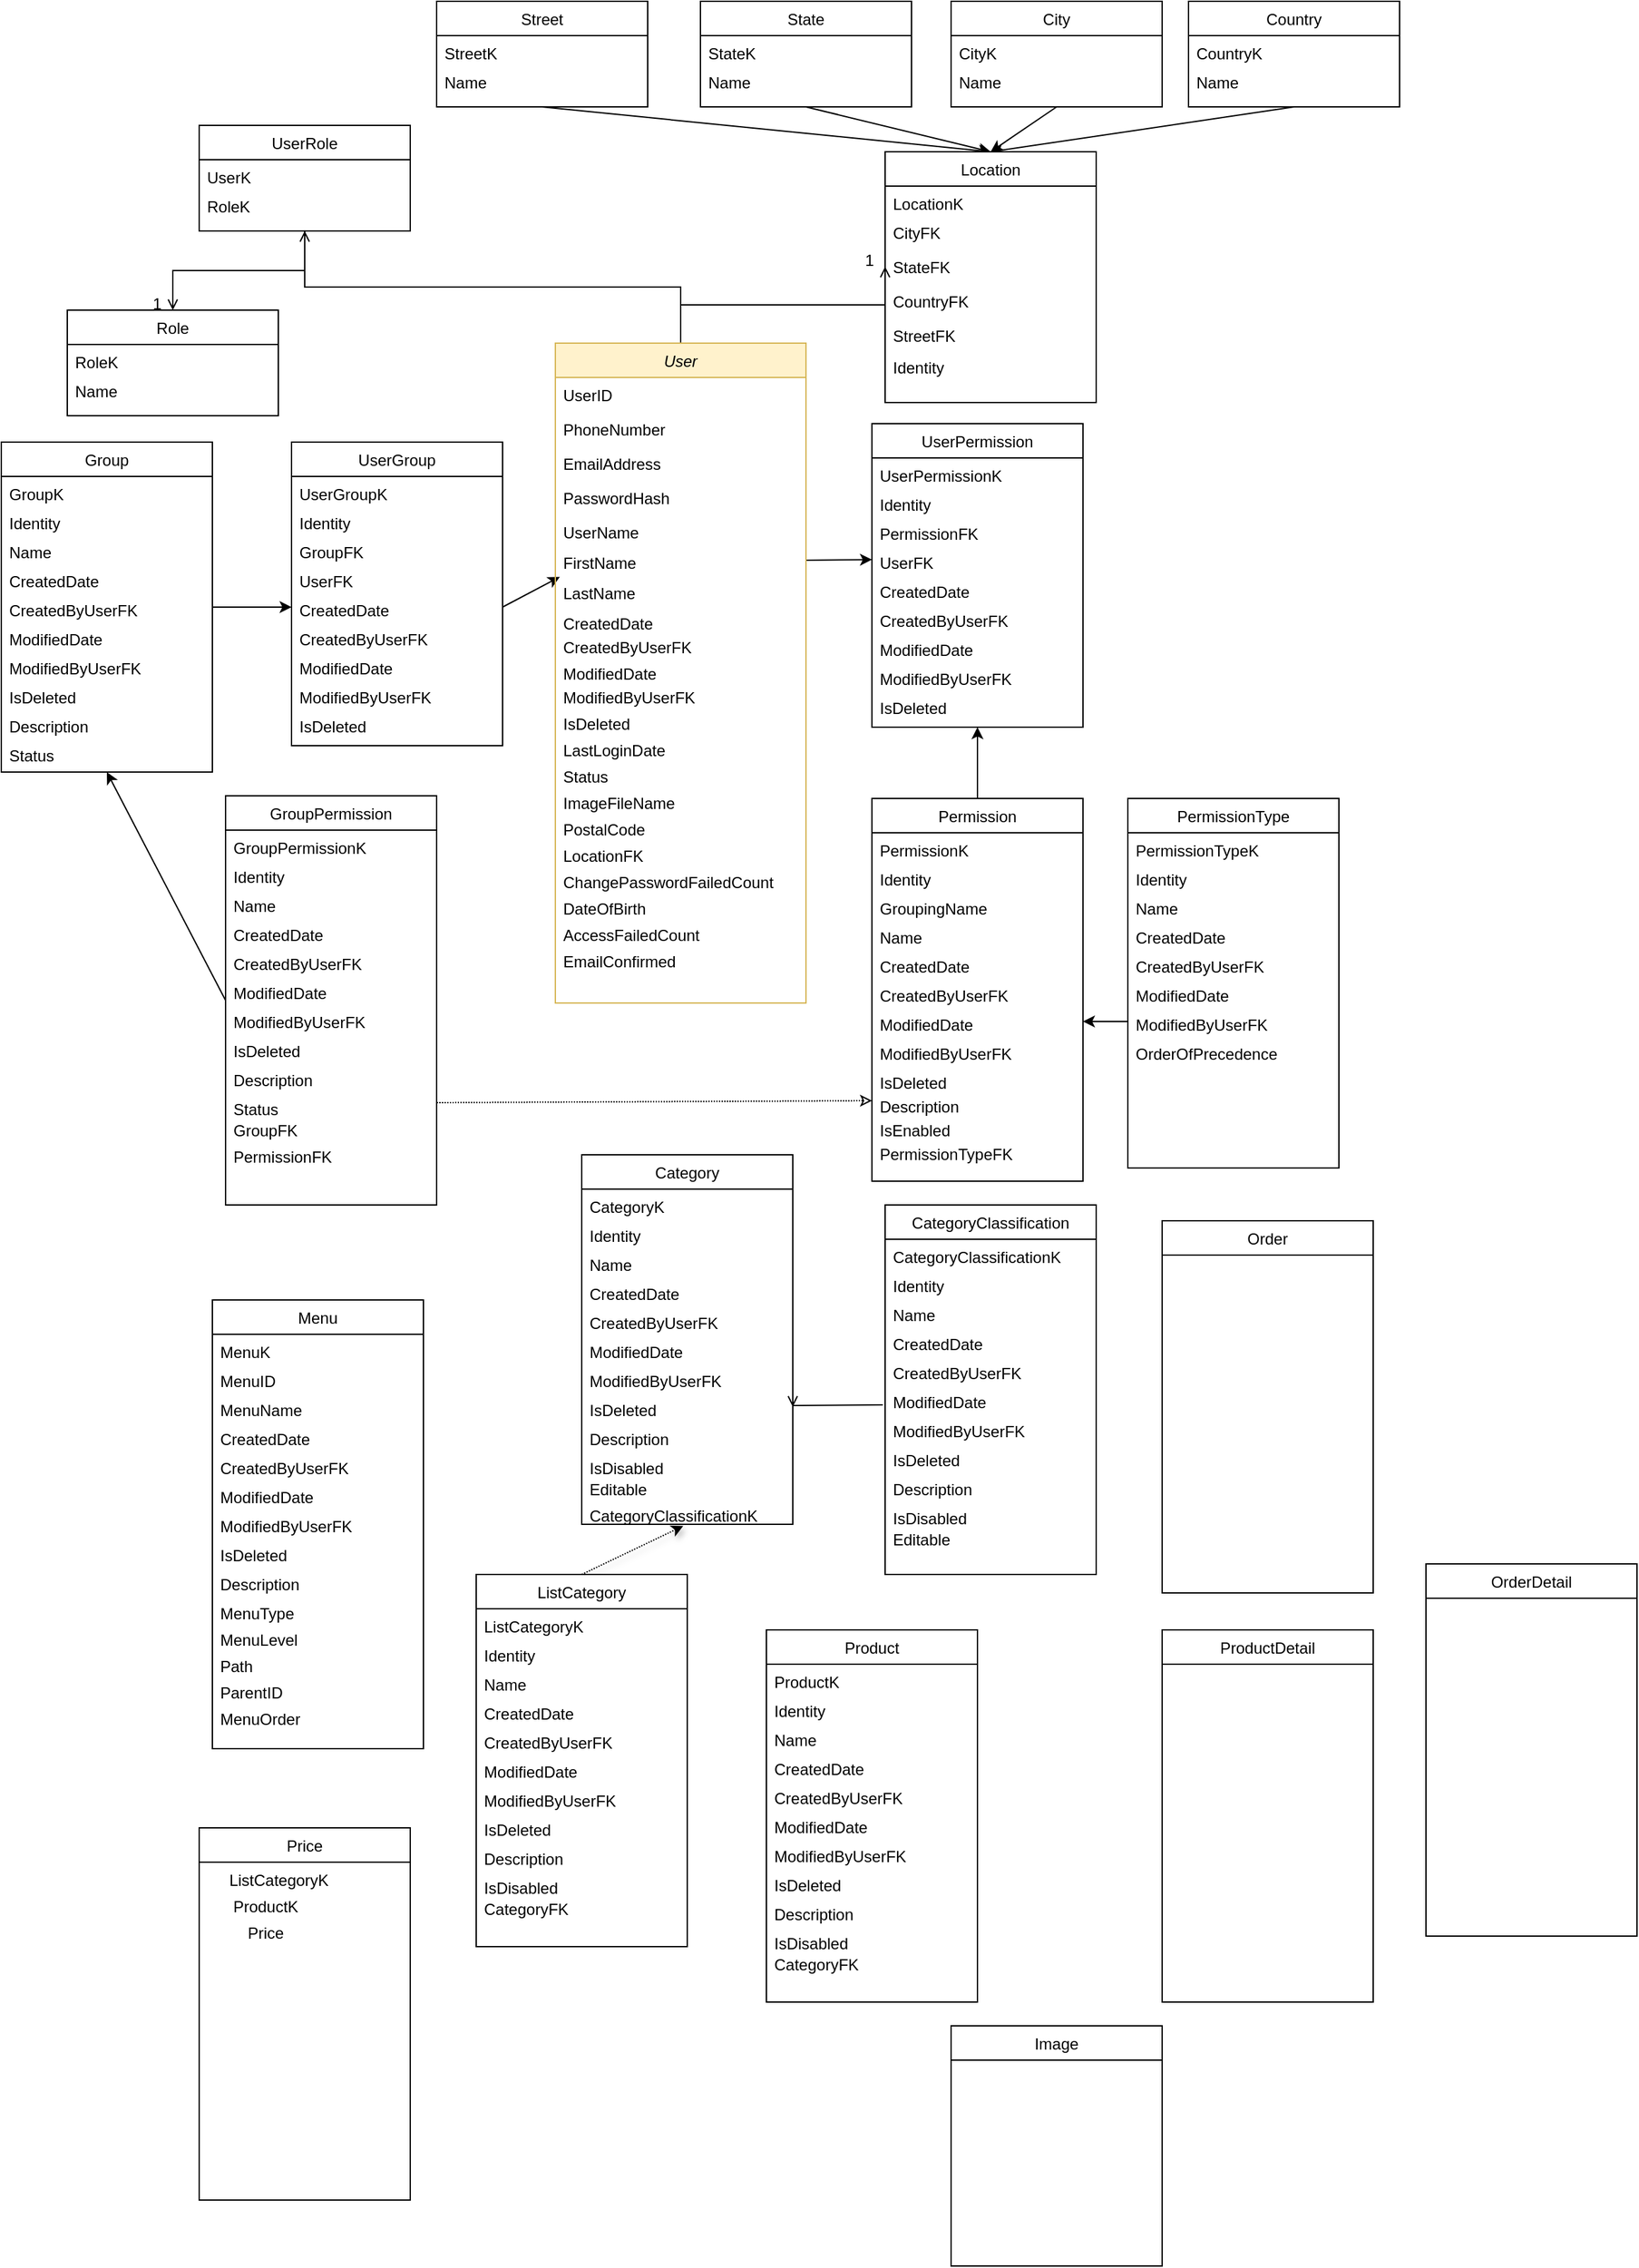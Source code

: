 <mxfile version="14.7.2" type="github">
  <diagram id="geMaEl1FuwY7ul6F_cNV" name="Page-1">
    <mxGraphModel dx="2249" dy="1969" grid="1" gridSize="10" guides="1" tooltips="1" connect="1" arrows="1" fold="1" page="1" pageScale="1" pageWidth="827" pageHeight="1169" math="0" shadow="0">
      <root>
        <mxCell id="0" />
        <mxCell id="1" parent="0" />
        <mxCell id="ypDiWu0o2FgRV-bL_6aW-1" value="" style="endArrow=open;shadow=0;strokeWidth=1;rounded=0;endFill=1;edgeStyle=elbowEdgeStyle;elbow=vertical;entryX=0;entryY=0.5;entryDx=0;entryDy=0;exitX=0.5;exitY=0;exitDx=0;exitDy=0;" parent="1" source="ypDiWu0o2FgRV-bL_6aW-56" target="ypDiWu0o2FgRV-bL_6aW-91" edge="1">
          <mxGeometry x="0.5" y="41" relative="1" as="geometry">
            <mxPoint x="380" y="192" as="sourcePoint" />
            <mxPoint x="540" y="192" as="targetPoint" />
            <mxPoint x="-40" y="32" as="offset" />
          </mxGeometry>
        </mxCell>
        <mxCell id="ypDiWu0o2FgRV-bL_6aW-2" value="1" style="resizable=0;align=right;verticalAlign=bottom;labelBackgroundColor=none;fontSize=12;" parent="ypDiWu0o2FgRV-bL_6aW-1" connectable="0" vertex="1">
          <mxGeometry x="1" relative="1" as="geometry">
            <mxPoint x="-7" y="4" as="offset" />
          </mxGeometry>
        </mxCell>
        <mxCell id="ypDiWu0o2FgRV-bL_6aW-3" value="" style="endArrow=classic;html=1;entryX=0.5;entryY=0;entryDx=0;entryDy=0;exitX=0.5;exitY=1;exitDx=0;exitDy=0;" parent="1" source="ypDiWu0o2FgRV-bL_6aW-7" target="ypDiWu0o2FgRV-bL_6aW-88" edge="1">
          <mxGeometry width="50" height="50" relative="1" as="geometry">
            <mxPoint x="390" y="-340" as="sourcePoint" />
            <mxPoint x="440" y="-390" as="targetPoint" />
          </mxGeometry>
        </mxCell>
        <mxCell id="ypDiWu0o2FgRV-bL_6aW-4" value="" style="endArrow=classic;html=1;exitX=0.5;exitY=1;exitDx=0;exitDy=0;entryX=0.5;entryY=0;entryDx=0;entryDy=0;" parent="1" source="ypDiWu0o2FgRV-bL_6aW-10" target="ypDiWu0o2FgRV-bL_6aW-88" edge="1">
          <mxGeometry width="50" height="50" relative="1" as="geometry">
            <mxPoint x="690" y="-350" as="sourcePoint" />
            <mxPoint x="200" y="-330" as="targetPoint" />
          </mxGeometry>
        </mxCell>
        <mxCell id="ypDiWu0o2FgRV-bL_6aW-5" value="" style="endArrow=classic;html=1;exitX=0.5;exitY=1;exitDx=0;exitDy=0;entryX=0.5;entryY=0;entryDx=0;entryDy=0;" parent="1" source="ypDiWu0o2FgRV-bL_6aW-13" target="ypDiWu0o2FgRV-bL_6aW-88" edge="1">
          <mxGeometry width="50" height="50" relative="1" as="geometry">
            <mxPoint x="810" y="-320" as="sourcePoint" />
            <mxPoint x="310" y="-330" as="targetPoint" />
          </mxGeometry>
        </mxCell>
        <mxCell id="ypDiWu0o2FgRV-bL_6aW-6" value="" style="endArrow=classic;html=1;exitX=0.5;exitY=1;exitDx=0;exitDy=0;entryX=0.5;entryY=0;entryDx=0;entryDy=0;" parent="1" source="ypDiWu0o2FgRV-bL_6aW-16" target="ypDiWu0o2FgRV-bL_6aW-88" edge="1">
          <mxGeometry width="50" height="50" relative="1" as="geometry">
            <mxPoint x="490" y="-500" as="sourcePoint" />
            <mxPoint x="200" y="-330" as="targetPoint" />
          </mxGeometry>
        </mxCell>
        <mxCell id="ypDiWu0o2FgRV-bL_6aW-7" value="Street" style="swimlane;fontStyle=0;align=center;verticalAlign=top;childLayout=stackLayout;horizontal=1;startSize=26;horizontalStack=0;resizeParent=1;resizeLast=0;collapsible=1;marginBottom=0;rounded=0;shadow=0;strokeWidth=1;" parent="1" vertex="1">
          <mxGeometry x="-110" y="-584" width="160" height="80" as="geometry">
            <mxRectangle x="550" y="140" width="160" height="26" as="alternateBounds" />
          </mxGeometry>
        </mxCell>
        <mxCell id="ypDiWu0o2FgRV-bL_6aW-8" value="StreetK" style="text;align=left;verticalAlign=top;spacingLeft=4;spacingRight=4;overflow=hidden;rotatable=0;points=[[0,0.5],[1,0.5]];portConstraint=eastwest;" parent="ypDiWu0o2FgRV-bL_6aW-7" vertex="1">
          <mxGeometry y="26" width="160" height="22" as="geometry" />
        </mxCell>
        <mxCell id="ypDiWu0o2FgRV-bL_6aW-9" value="Name" style="text;align=left;verticalAlign=top;spacingLeft=4;spacingRight=4;overflow=hidden;rotatable=0;points=[[0,0.5],[1,0.5]];portConstraint=eastwest;rounded=0;shadow=0;html=0;" parent="ypDiWu0o2FgRV-bL_6aW-7" vertex="1">
          <mxGeometry y="48" width="160" height="26" as="geometry" />
        </mxCell>
        <mxCell id="ypDiWu0o2FgRV-bL_6aW-10" value="State" style="swimlane;fontStyle=0;align=center;verticalAlign=top;childLayout=stackLayout;horizontal=1;startSize=26;horizontalStack=0;resizeParent=1;resizeLast=0;collapsible=1;marginBottom=0;rounded=0;shadow=0;strokeWidth=1;" parent="1" vertex="1">
          <mxGeometry x="90" y="-584" width="160" height="80" as="geometry">
            <mxRectangle x="550" y="140" width="160" height="26" as="alternateBounds" />
          </mxGeometry>
        </mxCell>
        <mxCell id="ypDiWu0o2FgRV-bL_6aW-11" value="StateK" style="text;align=left;verticalAlign=top;spacingLeft=4;spacingRight=4;overflow=hidden;rotatable=0;points=[[0,0.5],[1,0.5]];portConstraint=eastwest;" parent="ypDiWu0o2FgRV-bL_6aW-10" vertex="1">
          <mxGeometry y="26" width="160" height="22" as="geometry" />
        </mxCell>
        <mxCell id="ypDiWu0o2FgRV-bL_6aW-12" value="Name" style="text;align=left;verticalAlign=top;spacingLeft=4;spacingRight=4;overflow=hidden;rotatable=0;points=[[0,0.5],[1,0.5]];portConstraint=eastwest;rounded=0;shadow=0;html=0;" parent="ypDiWu0o2FgRV-bL_6aW-10" vertex="1">
          <mxGeometry y="48" width="160" height="26" as="geometry" />
        </mxCell>
        <mxCell id="ypDiWu0o2FgRV-bL_6aW-13" value="City" style="swimlane;fontStyle=0;align=center;verticalAlign=top;childLayout=stackLayout;horizontal=1;startSize=26;horizontalStack=0;resizeParent=1;resizeLast=0;collapsible=1;marginBottom=0;rounded=0;shadow=0;strokeWidth=1;" parent="1" vertex="1">
          <mxGeometry x="280" y="-584" width="160" height="80" as="geometry">
            <mxRectangle x="550" y="140" width="160" height="26" as="alternateBounds" />
          </mxGeometry>
        </mxCell>
        <mxCell id="ypDiWu0o2FgRV-bL_6aW-14" value="CityK" style="text;align=left;verticalAlign=top;spacingLeft=4;spacingRight=4;overflow=hidden;rotatable=0;points=[[0,0.5],[1,0.5]];portConstraint=eastwest;" parent="ypDiWu0o2FgRV-bL_6aW-13" vertex="1">
          <mxGeometry y="26" width="160" height="22" as="geometry" />
        </mxCell>
        <mxCell id="ypDiWu0o2FgRV-bL_6aW-15" value="Name" style="text;align=left;verticalAlign=top;spacingLeft=4;spacingRight=4;overflow=hidden;rotatable=0;points=[[0,0.5],[1,0.5]];portConstraint=eastwest;rounded=0;shadow=0;html=0;" parent="ypDiWu0o2FgRV-bL_6aW-13" vertex="1">
          <mxGeometry y="48" width="160" height="26" as="geometry" />
        </mxCell>
        <mxCell id="ypDiWu0o2FgRV-bL_6aW-16" value="Country" style="swimlane;fontStyle=0;align=center;verticalAlign=top;childLayout=stackLayout;horizontal=1;startSize=26;horizontalStack=0;resizeParent=1;resizeLast=0;collapsible=1;marginBottom=0;rounded=0;shadow=0;strokeWidth=1;" parent="1" vertex="1">
          <mxGeometry x="460" y="-584" width="160" height="80" as="geometry">
            <mxRectangle x="550" y="140" width="160" height="26" as="alternateBounds" />
          </mxGeometry>
        </mxCell>
        <mxCell id="ypDiWu0o2FgRV-bL_6aW-17" value="CountryK" style="text;align=left;verticalAlign=top;spacingLeft=4;spacingRight=4;overflow=hidden;rotatable=0;points=[[0,0.5],[1,0.5]];portConstraint=eastwest;" parent="ypDiWu0o2FgRV-bL_6aW-16" vertex="1">
          <mxGeometry y="26" width="160" height="22" as="geometry" />
        </mxCell>
        <mxCell id="ypDiWu0o2FgRV-bL_6aW-18" value="Name" style="text;align=left;verticalAlign=top;spacingLeft=4;spacingRight=4;overflow=hidden;rotatable=0;points=[[0,0.5],[1,0.5]];portConstraint=eastwest;rounded=0;shadow=0;html=0;" parent="ypDiWu0o2FgRV-bL_6aW-16" vertex="1">
          <mxGeometry y="48" width="160" height="26" as="geometry" />
        </mxCell>
        <mxCell id="ypDiWu0o2FgRV-bL_6aW-19" value="" style="endArrow=open;shadow=0;strokeWidth=1;rounded=0;endFill=1;edgeStyle=elbowEdgeStyle;elbow=vertical;entryX=0.5;entryY=0;entryDx=0;entryDy=0;exitX=0.5;exitY=1;exitDx=0;exitDy=0;" parent="1" source="ypDiWu0o2FgRV-bL_6aW-29" target="ypDiWu0o2FgRV-bL_6aW-32" edge="1">
          <mxGeometry x="0.5" y="41" relative="1" as="geometry">
            <mxPoint x="-140" y="-310" as="sourcePoint" />
            <mxPoint x="230" y="-280" as="targetPoint" />
            <mxPoint x="-40" y="32" as="offset" />
          </mxGeometry>
        </mxCell>
        <mxCell id="ypDiWu0o2FgRV-bL_6aW-20" value="1" style="resizable=0;align=right;verticalAlign=bottom;labelBackgroundColor=none;fontSize=12;" parent="ypDiWu0o2FgRV-bL_6aW-19" connectable="0" vertex="1">
          <mxGeometry x="1" relative="1" as="geometry">
            <mxPoint x="-7" y="4" as="offset" />
          </mxGeometry>
        </mxCell>
        <mxCell id="ypDiWu0o2FgRV-bL_6aW-21" value="" style="endArrow=open;shadow=0;strokeWidth=1;rounded=0;endFill=1;edgeStyle=elbowEdgeStyle;elbow=vertical;exitX=0.5;exitY=0;exitDx=0;exitDy=0;entryX=0.5;entryY=1;entryDx=0;entryDy=0;" parent="1" source="ypDiWu0o2FgRV-bL_6aW-56" target="ypDiWu0o2FgRV-bL_6aW-29" edge="1">
          <mxGeometry x="0.5" y="41" relative="1" as="geometry">
            <mxPoint x="155" y="-250" as="sourcePoint" />
            <mxPoint x="-110" y="-320" as="targetPoint" />
            <mxPoint x="-40" y="32" as="offset" />
          </mxGeometry>
        </mxCell>
        <mxCell id="ypDiWu0o2FgRV-bL_6aW-22" value="" style="endArrow=classic;html=1;entryX=0;entryY=0.5;entryDx=0;entryDy=0;exitX=1;exitY=0.5;exitDx=0;exitDy=0;" parent="1" target="ypDiWu0o2FgRV-bL_6aW-82" edge="1">
          <mxGeometry width="50" height="50" relative="1" as="geometry">
            <mxPoint x="170" y="-160.5" as="sourcePoint" />
            <mxPoint x="230" y="-470" as="targetPoint" />
          </mxGeometry>
        </mxCell>
        <mxCell id="ypDiWu0o2FgRV-bL_6aW-23" value="" style="endArrow=classic;html=1;exitX=0;exitY=0.5;exitDx=0;exitDy=0;entryX=1;entryY=0.5;entryDx=0;entryDy=0;" parent="1" source="ypDiWu0o2FgRV-bL_6aW-115" target="ypDiWu0o2FgRV-bL_6aW-102" edge="1">
          <mxGeometry width="50" height="50" relative="1" as="geometry">
            <mxPoint x="190" y="-133" as="sourcePoint" />
            <mxPoint x="410" y="-20" as="targetPoint" />
          </mxGeometry>
        </mxCell>
        <mxCell id="ypDiWu0o2FgRV-bL_6aW-24" value="" style="endArrow=classic;html=1;exitX=0.5;exitY=0;exitDx=0;exitDy=0;entryX=0.5;entryY=1;entryDx=0;entryDy=0;" parent="1" source="ypDiWu0o2FgRV-bL_6aW-95" target="ypDiWu0o2FgRV-bL_6aW-78" edge="1">
          <mxGeometry width="50" height="50" relative="1" as="geometry">
            <mxPoint x="620" y="40" as="sourcePoint" />
            <mxPoint x="360" as="targetPoint" />
          </mxGeometry>
        </mxCell>
        <mxCell id="ypDiWu0o2FgRV-bL_6aW-25" value="" style="endArrow=classic;html=1;exitX=1;exitY=0.5;exitDx=0;exitDy=0;entryX=0;entryY=0.5;entryDx=0;entryDy=0;" parent="1" source="ypDiWu0o2FgRV-bL_6aW-50" target="ypDiWu0o2FgRV-bL_6aW-40" edge="1">
          <mxGeometry width="50" height="50" relative="1" as="geometry">
            <mxPoint x="-70" y="90" as="sourcePoint" />
            <mxPoint x="-20" y="40" as="targetPoint" />
          </mxGeometry>
        </mxCell>
        <mxCell id="ypDiWu0o2FgRV-bL_6aW-26" value="" style="endArrow=classic;html=1;entryX=0.018;entryY=1.048;entryDx=0;entryDy=0;exitX=1;exitY=0.5;exitDx=0;exitDy=0;entryPerimeter=0;" parent="1" source="ypDiWu0o2FgRV-bL_6aW-40" target="ypDiWu0o2FgRV-bL_6aW-62" edge="1">
          <mxGeometry width="50" height="50" relative="1" as="geometry">
            <mxPoint x="-70" y="90" as="sourcePoint" />
            <mxPoint x="-20" y="40" as="targetPoint" />
          </mxGeometry>
        </mxCell>
        <mxCell id="ypDiWu0o2FgRV-bL_6aW-27" value="" style="endArrow=classic;html=1;exitX=0;exitY=0.5;exitDx=0;exitDy=0;entryX=0.5;entryY=1;entryDx=0;entryDy=0;" parent="1" source="ypDiWu0o2FgRV-bL_6aW-117" target="ypDiWu0o2FgRV-bL_6aW-45" edge="1">
          <mxGeometry width="50" height="50" relative="1" as="geometry">
            <mxPoint x="-260" y="290" as="sourcePoint" />
            <mxPoint x="-210" y="240" as="targetPoint" />
          </mxGeometry>
        </mxCell>
        <mxCell id="ypDiWu0o2FgRV-bL_6aW-28" value="" style="endArrow=classic;html=1;exitX=1;exitY=0.75;exitDx=0;exitDy=0;rounded=0;jumpStyle=none;snapToPoint=0;fixDash=0;endFill=0;startFill=0;orthogonalLoop=0;noJump=0;comic=0;deletable=0;cloneable=0;movable=0;bendable=0;editable=0;anchorPointDirection=0;entryX=0;entryY=0.5;entryDx=0;entryDy=0;dashed=1;dashPattern=1 1;" parent="1" source="ypDiWu0o2FgRV-bL_6aW-117" target="ypDiWu0o2FgRV-bL_6aW-105" edge="1">
          <mxGeometry width="50" height="50" relative="1" as="geometry">
            <mxPoint x="-90" y="290" as="sourcePoint" />
            <mxPoint x="320" y="200" as="targetPoint" />
          </mxGeometry>
        </mxCell>
        <mxCell id="ypDiWu0o2FgRV-bL_6aW-29" value="UserRole" style="swimlane;fontStyle=0;align=center;verticalAlign=top;childLayout=stackLayout;horizontal=1;startSize=26;horizontalStack=0;resizeParent=1;resizeLast=0;collapsible=1;marginBottom=0;rounded=0;shadow=0;strokeWidth=1;" parent="1" vertex="1">
          <mxGeometry x="-290" y="-490" width="160" height="80" as="geometry">
            <mxRectangle x="550" y="140" width="160" height="26" as="alternateBounds" />
          </mxGeometry>
        </mxCell>
        <mxCell id="ypDiWu0o2FgRV-bL_6aW-30" value="UserK" style="text;align=left;verticalAlign=top;spacingLeft=4;spacingRight=4;overflow=hidden;rotatable=0;points=[[0,0.5],[1,0.5]];portConstraint=eastwest;" parent="ypDiWu0o2FgRV-bL_6aW-29" vertex="1">
          <mxGeometry y="26" width="160" height="22" as="geometry" />
        </mxCell>
        <mxCell id="ypDiWu0o2FgRV-bL_6aW-31" value="RoleK" style="text;align=left;verticalAlign=top;spacingLeft=4;spacingRight=4;overflow=hidden;rotatable=0;points=[[0,0.5],[1,0.5]];portConstraint=eastwest;rounded=0;shadow=0;html=0;" parent="ypDiWu0o2FgRV-bL_6aW-29" vertex="1">
          <mxGeometry y="48" width="160" height="26" as="geometry" />
        </mxCell>
        <mxCell id="ypDiWu0o2FgRV-bL_6aW-32" value="Role" style="swimlane;fontStyle=0;align=center;verticalAlign=top;childLayout=stackLayout;horizontal=1;startSize=26;horizontalStack=0;resizeParent=1;resizeLast=0;collapsible=1;marginBottom=0;rounded=0;shadow=0;strokeWidth=1;" parent="1" vertex="1">
          <mxGeometry x="-390" y="-350" width="160" height="80" as="geometry">
            <mxRectangle x="550" y="140" width="160" height="26" as="alternateBounds" />
          </mxGeometry>
        </mxCell>
        <mxCell id="ypDiWu0o2FgRV-bL_6aW-33" value="RoleK" style="text;align=left;verticalAlign=top;spacingLeft=4;spacingRight=4;overflow=hidden;rotatable=0;points=[[0,0.5],[1,0.5]];portConstraint=eastwest;" parent="ypDiWu0o2FgRV-bL_6aW-32" vertex="1">
          <mxGeometry y="26" width="160" height="22" as="geometry" />
        </mxCell>
        <mxCell id="ypDiWu0o2FgRV-bL_6aW-34" value="Name" style="text;align=left;verticalAlign=top;spacingLeft=4;spacingRight=4;overflow=hidden;rotatable=0;points=[[0,0.5],[1,0.5]];portConstraint=eastwest;rounded=0;shadow=0;html=0;" parent="ypDiWu0o2FgRV-bL_6aW-32" vertex="1">
          <mxGeometry y="48" width="160" height="26" as="geometry" />
        </mxCell>
        <mxCell id="ypDiWu0o2FgRV-bL_6aW-35" value="UserGroup" style="swimlane;fontStyle=0;align=center;verticalAlign=top;childLayout=stackLayout;horizontal=1;startSize=26;horizontalStack=0;resizeParent=1;resizeLast=0;collapsible=1;marginBottom=0;rounded=0;shadow=0;strokeWidth=1;" parent="1" vertex="1">
          <mxGeometry x="-220" y="-250" width="160" height="230" as="geometry">
            <mxRectangle x="550" y="140" width="160" height="26" as="alternateBounds" />
          </mxGeometry>
        </mxCell>
        <mxCell id="ypDiWu0o2FgRV-bL_6aW-36" value="UserGroupK" style="text;align=left;verticalAlign=top;spacingLeft=4;spacingRight=4;overflow=hidden;rotatable=0;points=[[0,0.5],[1,0.5]];portConstraint=eastwest;" parent="ypDiWu0o2FgRV-bL_6aW-35" vertex="1">
          <mxGeometry y="26" width="160" height="22" as="geometry" />
        </mxCell>
        <mxCell id="ypDiWu0o2FgRV-bL_6aW-37" value="Identity" style="text;align=left;verticalAlign=top;spacingLeft=4;spacingRight=4;overflow=hidden;rotatable=0;points=[[0,0.5],[1,0.5]];portConstraint=eastwest;rounded=0;shadow=0;html=0;" parent="ypDiWu0o2FgRV-bL_6aW-35" vertex="1">
          <mxGeometry y="48" width="160" height="22" as="geometry" />
        </mxCell>
        <mxCell id="ypDiWu0o2FgRV-bL_6aW-38" value="GroupFK" style="text;align=left;verticalAlign=top;spacingLeft=4;spacingRight=4;overflow=hidden;rotatable=0;points=[[0,0.5],[1,0.5]];portConstraint=eastwest;rounded=0;shadow=0;html=0;" parent="ypDiWu0o2FgRV-bL_6aW-35" vertex="1">
          <mxGeometry y="70" width="160" height="22" as="geometry" />
        </mxCell>
        <mxCell id="ypDiWu0o2FgRV-bL_6aW-39" value="UserFK" style="text;align=left;verticalAlign=top;spacingLeft=4;spacingRight=4;overflow=hidden;rotatable=0;points=[[0,0.5],[1,0.5]];portConstraint=eastwest;rounded=0;shadow=0;html=0;" parent="ypDiWu0o2FgRV-bL_6aW-35" vertex="1">
          <mxGeometry y="92" width="160" height="22" as="geometry" />
        </mxCell>
        <mxCell id="ypDiWu0o2FgRV-bL_6aW-40" value="CreatedDate" style="text;align=left;verticalAlign=top;spacingLeft=4;spacingRight=4;overflow=hidden;rotatable=0;points=[[0,0.5],[1,0.5]];portConstraint=eastwest;rounded=0;shadow=0;html=0;" parent="ypDiWu0o2FgRV-bL_6aW-35" vertex="1">
          <mxGeometry y="114" width="160" height="22" as="geometry" />
        </mxCell>
        <mxCell id="ypDiWu0o2FgRV-bL_6aW-41" value="CreatedByUserFK" style="text;align=left;verticalAlign=top;spacingLeft=4;spacingRight=4;overflow=hidden;rotatable=0;points=[[0,0.5],[1,0.5]];portConstraint=eastwest;rounded=0;shadow=0;html=0;" parent="ypDiWu0o2FgRV-bL_6aW-35" vertex="1">
          <mxGeometry y="136" width="160" height="22" as="geometry" />
        </mxCell>
        <mxCell id="ypDiWu0o2FgRV-bL_6aW-42" value="ModifiedDate" style="text;align=left;verticalAlign=top;spacingLeft=4;spacingRight=4;overflow=hidden;rotatable=0;points=[[0,0.5],[1,0.5]];portConstraint=eastwest;rounded=0;shadow=0;html=0;" parent="ypDiWu0o2FgRV-bL_6aW-35" vertex="1">
          <mxGeometry y="158" width="160" height="22" as="geometry" />
        </mxCell>
        <mxCell id="ypDiWu0o2FgRV-bL_6aW-43" value="ModifiedByUserFK" style="text;align=left;verticalAlign=top;spacingLeft=4;spacingRight=4;overflow=hidden;rotatable=0;points=[[0,0.5],[1,0.5]];portConstraint=eastwest;rounded=0;shadow=0;html=0;" parent="ypDiWu0o2FgRV-bL_6aW-35" vertex="1">
          <mxGeometry y="180" width="160" height="22" as="geometry" />
        </mxCell>
        <mxCell id="ypDiWu0o2FgRV-bL_6aW-44" value="IsDeleted" style="text;align=left;verticalAlign=top;spacingLeft=4;spacingRight=4;overflow=hidden;rotatable=0;points=[[0,0.5],[1,0.5]];portConstraint=eastwest;rounded=0;shadow=0;html=0;" parent="ypDiWu0o2FgRV-bL_6aW-35" vertex="1">
          <mxGeometry y="202" width="160" height="22" as="geometry" />
        </mxCell>
        <mxCell id="ypDiWu0o2FgRV-bL_6aW-45" value="Group" style="swimlane;fontStyle=0;align=center;verticalAlign=top;childLayout=stackLayout;horizontal=1;startSize=26;horizontalStack=0;resizeParent=1;resizeLast=0;collapsible=1;marginBottom=0;rounded=0;shadow=0;strokeWidth=1;" parent="1" vertex="1">
          <mxGeometry x="-440" y="-250" width="160" height="250" as="geometry">
            <mxRectangle x="550" y="140" width="160" height="26" as="alternateBounds" />
          </mxGeometry>
        </mxCell>
        <mxCell id="ypDiWu0o2FgRV-bL_6aW-46" value="GroupK" style="text;align=left;verticalAlign=top;spacingLeft=4;spacingRight=4;overflow=hidden;rotatable=0;points=[[0,0.5],[1,0.5]];portConstraint=eastwest;" parent="ypDiWu0o2FgRV-bL_6aW-45" vertex="1">
          <mxGeometry y="26" width="160" height="22" as="geometry" />
        </mxCell>
        <mxCell id="ypDiWu0o2FgRV-bL_6aW-47" value="Identity" style="text;align=left;verticalAlign=top;spacingLeft=4;spacingRight=4;overflow=hidden;rotatable=0;points=[[0,0.5],[1,0.5]];portConstraint=eastwest;rounded=0;shadow=0;html=0;" parent="ypDiWu0o2FgRV-bL_6aW-45" vertex="1">
          <mxGeometry y="48" width="160" height="22" as="geometry" />
        </mxCell>
        <mxCell id="ypDiWu0o2FgRV-bL_6aW-48" value="Name" style="text;align=left;verticalAlign=top;spacingLeft=4;spacingRight=4;overflow=hidden;rotatable=0;points=[[0,0.5],[1,0.5]];portConstraint=eastwest;rounded=0;shadow=0;html=0;" parent="ypDiWu0o2FgRV-bL_6aW-45" vertex="1">
          <mxGeometry y="70" width="160" height="22" as="geometry" />
        </mxCell>
        <mxCell id="ypDiWu0o2FgRV-bL_6aW-49" value="CreatedDate" style="text;align=left;verticalAlign=top;spacingLeft=4;spacingRight=4;overflow=hidden;rotatable=0;points=[[0,0.5],[1,0.5]];portConstraint=eastwest;rounded=0;shadow=0;html=0;" parent="ypDiWu0o2FgRV-bL_6aW-45" vertex="1">
          <mxGeometry y="92" width="160" height="22" as="geometry" />
        </mxCell>
        <mxCell id="ypDiWu0o2FgRV-bL_6aW-50" value="CreatedByUserFK" style="text;align=left;verticalAlign=top;spacingLeft=4;spacingRight=4;overflow=hidden;rotatable=0;points=[[0,0.5],[1,0.5]];portConstraint=eastwest;rounded=0;shadow=0;html=0;" parent="ypDiWu0o2FgRV-bL_6aW-45" vertex="1">
          <mxGeometry y="114" width="160" height="22" as="geometry" />
        </mxCell>
        <mxCell id="ypDiWu0o2FgRV-bL_6aW-51" value="ModifiedDate" style="text;align=left;verticalAlign=top;spacingLeft=4;spacingRight=4;overflow=hidden;rotatable=0;points=[[0,0.5],[1,0.5]];portConstraint=eastwest;rounded=0;shadow=0;html=0;" parent="ypDiWu0o2FgRV-bL_6aW-45" vertex="1">
          <mxGeometry y="136" width="160" height="22" as="geometry" />
        </mxCell>
        <mxCell id="ypDiWu0o2FgRV-bL_6aW-52" value="ModifiedByUserFK" style="text;align=left;verticalAlign=top;spacingLeft=4;spacingRight=4;overflow=hidden;rotatable=0;points=[[0,0.5],[1,0.5]];portConstraint=eastwest;rounded=0;shadow=0;html=0;" parent="ypDiWu0o2FgRV-bL_6aW-45" vertex="1">
          <mxGeometry y="158" width="160" height="22" as="geometry" />
        </mxCell>
        <mxCell id="ypDiWu0o2FgRV-bL_6aW-53" value="IsDeleted" style="text;align=left;verticalAlign=top;spacingLeft=4;spacingRight=4;overflow=hidden;rotatable=0;points=[[0,0.5],[1,0.5]];portConstraint=eastwest;rounded=0;shadow=0;html=0;" parent="ypDiWu0o2FgRV-bL_6aW-45" vertex="1">
          <mxGeometry y="180" width="160" height="22" as="geometry" />
        </mxCell>
        <mxCell id="ypDiWu0o2FgRV-bL_6aW-54" value="Description" style="text;align=left;verticalAlign=top;spacingLeft=4;spacingRight=4;overflow=hidden;rotatable=0;points=[[0,0.5],[1,0.5]];portConstraint=eastwest;rounded=0;shadow=0;html=0;" parent="ypDiWu0o2FgRV-bL_6aW-45" vertex="1">
          <mxGeometry y="202" width="160" height="22" as="geometry" />
        </mxCell>
        <mxCell id="ypDiWu0o2FgRV-bL_6aW-55" value="Status" style="text;align=left;verticalAlign=top;spacingLeft=4;spacingRight=4;overflow=hidden;rotatable=0;points=[[0,0.5],[1,0.5]];portConstraint=eastwest;rounded=0;shadow=0;html=0;" parent="ypDiWu0o2FgRV-bL_6aW-45" vertex="1">
          <mxGeometry y="224" width="160" height="16" as="geometry" />
        </mxCell>
        <mxCell id="ypDiWu0o2FgRV-bL_6aW-56" value="User" style="swimlane;fontStyle=2;align=center;verticalAlign=top;childLayout=stackLayout;horizontal=1;startSize=26;horizontalStack=0;resizeParent=1;resizeLast=0;collapsible=1;marginBottom=0;rounded=0;shadow=0;strokeWidth=1;fillColor=#fff2cc;strokeColor=#d6b656;" parent="1" vertex="1">
          <mxGeometry x="-20" y="-325" width="190" height="500" as="geometry">
            <mxRectangle x="230" y="140" width="160" height="26" as="alternateBounds" />
          </mxGeometry>
        </mxCell>
        <mxCell id="ypDiWu0o2FgRV-bL_6aW-57" value="UserID" style="text;align=left;verticalAlign=top;spacingLeft=4;spacingRight=4;overflow=hidden;rotatable=0;points=[[0,0.5],[1,0.5]];portConstraint=eastwest;" parent="ypDiWu0o2FgRV-bL_6aW-56" vertex="1">
          <mxGeometry y="26" width="190" height="26" as="geometry" />
        </mxCell>
        <mxCell id="ypDiWu0o2FgRV-bL_6aW-58" value="PhoneNumber" style="text;align=left;verticalAlign=top;spacingLeft=4;spacingRight=4;overflow=hidden;rotatable=0;points=[[0,0.5],[1,0.5]];portConstraint=eastwest;rounded=0;shadow=0;html=0;" parent="ypDiWu0o2FgRV-bL_6aW-56" vertex="1">
          <mxGeometry y="52" width="190" height="26" as="geometry" />
        </mxCell>
        <mxCell id="ypDiWu0o2FgRV-bL_6aW-59" value="EmailAddress" style="text;align=left;verticalAlign=top;spacingLeft=4;spacingRight=4;overflow=hidden;rotatable=0;points=[[0,0.5],[1,0.5]];portConstraint=eastwest;rounded=0;shadow=0;html=0;" parent="ypDiWu0o2FgRV-bL_6aW-56" vertex="1">
          <mxGeometry y="78" width="190" height="26" as="geometry" />
        </mxCell>
        <mxCell id="ypDiWu0o2FgRV-bL_6aW-60" value="PasswordHash" style="text;align=left;verticalAlign=top;spacingLeft=4;spacingRight=4;overflow=hidden;rotatable=0;points=[[0,0.5],[1,0.5]];portConstraint=eastwest;rounded=0;shadow=0;html=0;" parent="ypDiWu0o2FgRV-bL_6aW-56" vertex="1">
          <mxGeometry y="104" width="190" height="26" as="geometry" />
        </mxCell>
        <mxCell id="ypDiWu0o2FgRV-bL_6aW-61" value="UserName" style="text;align=left;verticalAlign=top;spacingLeft=4;spacingRight=4;overflow=hidden;rotatable=0;points=[[0,0.5],[1,0.5]];portConstraint=eastwest;rounded=0;shadow=0;html=0;" parent="ypDiWu0o2FgRV-bL_6aW-56" vertex="1">
          <mxGeometry y="130" width="190" height="23" as="geometry" />
        </mxCell>
        <mxCell id="ypDiWu0o2FgRV-bL_6aW-62" value="FirstName" style="text;align=left;verticalAlign=top;spacingLeft=4;spacingRight=4;overflow=hidden;rotatable=0;points=[[0,0.5],[1,0.5]];portConstraint=eastwest;rounded=0;shadow=0;html=0;" parent="ypDiWu0o2FgRV-bL_6aW-56" vertex="1">
          <mxGeometry y="153" width="190" height="23" as="geometry" />
        </mxCell>
        <mxCell id="ypDiWu0o2FgRV-bL_6aW-63" value="LastName" style="text;align=left;verticalAlign=top;spacingLeft=4;spacingRight=4;overflow=hidden;rotatable=0;points=[[0,0.5],[1,0.5]];portConstraint=eastwest;rounded=0;shadow=0;html=0;" parent="ypDiWu0o2FgRV-bL_6aW-56" vertex="1">
          <mxGeometry y="176" width="190" height="23" as="geometry" />
        </mxCell>
        <mxCell id="ypDiWu0o2FgRV-bL_6aW-64" value="CreatedDate" style="text;align=left;verticalAlign=top;spacingLeft=4;spacingRight=4;overflow=hidden;rotatable=0;points=[[0,0.5],[1,0.5]];portConstraint=eastwest;rounded=0;shadow=0;html=0;" parent="ypDiWu0o2FgRV-bL_6aW-56" vertex="1">
          <mxGeometry y="199" width="190" height="18" as="geometry" />
        </mxCell>
        <mxCell id="ypDiWu0o2FgRV-bL_6aW-65" value="CreatedByUserFK" style="text;align=left;verticalAlign=top;spacingLeft=4;spacingRight=4;overflow=hidden;rotatable=0;points=[[0,0.5],[1,0.5]];portConstraint=eastwest;rounded=0;shadow=0;html=0;" parent="ypDiWu0o2FgRV-bL_6aW-56" vertex="1">
          <mxGeometry y="217" width="190" height="20" as="geometry" />
        </mxCell>
        <mxCell id="ypDiWu0o2FgRV-bL_6aW-66" value="ModifiedDate" style="text;align=left;verticalAlign=top;spacingLeft=4;spacingRight=4;overflow=hidden;rotatable=0;points=[[0,0.5],[1,0.5]];portConstraint=eastwest;rounded=0;shadow=0;html=0;" parent="ypDiWu0o2FgRV-bL_6aW-56" vertex="1">
          <mxGeometry y="237" width="190" height="18" as="geometry" />
        </mxCell>
        <mxCell id="ypDiWu0o2FgRV-bL_6aW-67" value="ModifiedByUserFK" style="text;align=left;verticalAlign=top;spacingLeft=4;spacingRight=4;overflow=hidden;rotatable=0;points=[[0,0.5],[1,0.5]];portConstraint=eastwest;rounded=0;shadow=0;html=0;" parent="ypDiWu0o2FgRV-bL_6aW-56" vertex="1">
          <mxGeometry y="255" width="190" height="20" as="geometry" />
        </mxCell>
        <mxCell id="ypDiWu0o2FgRV-bL_6aW-68" value="IsDeleted" style="text;align=left;verticalAlign=top;spacingLeft=4;spacingRight=4;overflow=hidden;rotatable=0;points=[[0,0.5],[1,0.5]];portConstraint=eastwest;rounded=0;shadow=0;html=0;" parent="ypDiWu0o2FgRV-bL_6aW-56" vertex="1">
          <mxGeometry y="275" width="190" height="20" as="geometry" />
        </mxCell>
        <mxCell id="ypDiWu0o2FgRV-bL_6aW-69" value="LastLoginDate" style="text;align=left;verticalAlign=top;spacingLeft=4;spacingRight=4;overflow=hidden;rotatable=0;points=[[0,0.5],[1,0.5]];portConstraint=eastwest;rounded=0;shadow=0;html=0;" parent="ypDiWu0o2FgRV-bL_6aW-56" vertex="1">
          <mxGeometry y="295" width="190" height="20" as="geometry" />
        </mxCell>
        <mxCell id="ypDiWu0o2FgRV-bL_6aW-70" value="Status" style="text;align=left;verticalAlign=top;spacingLeft=4;spacingRight=4;overflow=hidden;rotatable=0;points=[[0,0.5],[1,0.5]];portConstraint=eastwest;rounded=0;shadow=0;html=0;" parent="ypDiWu0o2FgRV-bL_6aW-56" vertex="1">
          <mxGeometry y="315" width="190" height="20" as="geometry" />
        </mxCell>
        <mxCell id="ypDiWu0o2FgRV-bL_6aW-71" value="ImageFileName" style="text;align=left;verticalAlign=top;spacingLeft=4;spacingRight=4;overflow=hidden;rotatable=0;points=[[0,0.5],[1,0.5]];portConstraint=eastwest;rounded=0;shadow=0;html=0;" parent="ypDiWu0o2FgRV-bL_6aW-56" vertex="1">
          <mxGeometry y="335" width="190" height="20" as="geometry" />
        </mxCell>
        <mxCell id="ypDiWu0o2FgRV-bL_6aW-72" value="PostalCode" style="text;align=left;verticalAlign=top;spacingLeft=4;spacingRight=4;overflow=hidden;rotatable=0;points=[[0,0.5],[1,0.5]];portConstraint=eastwest;rounded=0;shadow=0;html=0;" parent="ypDiWu0o2FgRV-bL_6aW-56" vertex="1">
          <mxGeometry y="355" width="190" height="20" as="geometry" />
        </mxCell>
        <mxCell id="ypDiWu0o2FgRV-bL_6aW-73" value="LocationFK" style="text;align=left;verticalAlign=top;spacingLeft=4;spacingRight=4;overflow=hidden;rotatable=0;points=[[0,0.5],[1,0.5]];portConstraint=eastwest;rounded=0;shadow=0;html=0;" parent="ypDiWu0o2FgRV-bL_6aW-56" vertex="1">
          <mxGeometry y="375" width="190" height="20" as="geometry" />
        </mxCell>
        <mxCell id="ypDiWu0o2FgRV-bL_6aW-74" value="ChangePasswordFailedCount" style="text;align=left;verticalAlign=top;spacingLeft=4;spacingRight=4;overflow=hidden;rotatable=0;points=[[0,0.5],[1,0.5]];portConstraint=eastwest;rounded=0;shadow=0;html=0;" parent="ypDiWu0o2FgRV-bL_6aW-56" vertex="1">
          <mxGeometry y="395" width="190" height="20" as="geometry" />
        </mxCell>
        <mxCell id="ypDiWu0o2FgRV-bL_6aW-75" value="DateOfBirth" style="text;align=left;verticalAlign=top;spacingLeft=4;spacingRight=4;overflow=hidden;rotatable=0;points=[[0,0.5],[1,0.5]];portConstraint=eastwest;rounded=0;shadow=0;html=0;" parent="ypDiWu0o2FgRV-bL_6aW-56" vertex="1">
          <mxGeometry y="415" width="190" height="20" as="geometry" />
        </mxCell>
        <mxCell id="ypDiWu0o2FgRV-bL_6aW-76" value="AccessFailedCount" style="text;align=left;verticalAlign=top;spacingLeft=4;spacingRight=4;overflow=hidden;rotatable=0;points=[[0,0.5],[1,0.5]];portConstraint=eastwest;rounded=0;shadow=0;html=0;" parent="ypDiWu0o2FgRV-bL_6aW-56" vertex="1">
          <mxGeometry y="435" width="190" height="20" as="geometry" />
        </mxCell>
        <mxCell id="ypDiWu0o2FgRV-bL_6aW-77" value="EmailConfirmed" style="text;align=left;verticalAlign=top;spacingLeft=4;spacingRight=4;overflow=hidden;rotatable=0;points=[[0,0.5],[1,0.5]];portConstraint=eastwest;rounded=0;shadow=0;html=0;" parent="ypDiWu0o2FgRV-bL_6aW-56" vertex="1">
          <mxGeometry y="455" width="190" height="20" as="geometry" />
        </mxCell>
        <mxCell id="ypDiWu0o2FgRV-bL_6aW-78" value="UserPermission" style="swimlane;fontStyle=0;align=center;verticalAlign=top;childLayout=stackLayout;horizontal=1;startSize=26;horizontalStack=0;resizeParent=1;resizeLast=0;collapsible=1;marginBottom=0;rounded=0;shadow=0;strokeWidth=1;" parent="1" vertex="1">
          <mxGeometry x="220" y="-264" width="160" height="230" as="geometry">
            <mxRectangle x="550" y="140" width="160" height="26" as="alternateBounds" />
          </mxGeometry>
        </mxCell>
        <mxCell id="ypDiWu0o2FgRV-bL_6aW-79" value="UserPermissionK" style="text;align=left;verticalAlign=top;spacingLeft=4;spacingRight=4;overflow=hidden;rotatable=0;points=[[0,0.5],[1,0.5]];portConstraint=eastwest;" parent="ypDiWu0o2FgRV-bL_6aW-78" vertex="1">
          <mxGeometry y="26" width="160" height="22" as="geometry" />
        </mxCell>
        <mxCell id="ypDiWu0o2FgRV-bL_6aW-80" value="Identity" style="text;align=left;verticalAlign=top;spacingLeft=4;spacingRight=4;overflow=hidden;rotatable=0;points=[[0,0.5],[1,0.5]];portConstraint=eastwest;rounded=0;shadow=0;html=0;" parent="ypDiWu0o2FgRV-bL_6aW-78" vertex="1">
          <mxGeometry y="48" width="160" height="22" as="geometry" />
        </mxCell>
        <mxCell id="ypDiWu0o2FgRV-bL_6aW-81" value="PermissionFK" style="text;align=left;verticalAlign=top;spacingLeft=4;spacingRight=4;overflow=hidden;rotatable=0;points=[[0,0.5],[1,0.5]];portConstraint=eastwest;rounded=0;shadow=0;html=0;" parent="ypDiWu0o2FgRV-bL_6aW-78" vertex="1">
          <mxGeometry y="70" width="160" height="22" as="geometry" />
        </mxCell>
        <mxCell id="ypDiWu0o2FgRV-bL_6aW-82" value="UserFK" style="text;align=left;verticalAlign=top;spacingLeft=4;spacingRight=4;overflow=hidden;rotatable=0;points=[[0,0.5],[1,0.5]];portConstraint=eastwest;rounded=0;shadow=0;html=0;" parent="ypDiWu0o2FgRV-bL_6aW-78" vertex="1">
          <mxGeometry y="92" width="160" height="22" as="geometry" />
        </mxCell>
        <mxCell id="ypDiWu0o2FgRV-bL_6aW-83" value="CreatedDate" style="text;align=left;verticalAlign=top;spacingLeft=4;spacingRight=4;overflow=hidden;rotatable=0;points=[[0,0.5],[1,0.5]];portConstraint=eastwest;rounded=0;shadow=0;html=0;" parent="ypDiWu0o2FgRV-bL_6aW-78" vertex="1">
          <mxGeometry y="114" width="160" height="22" as="geometry" />
        </mxCell>
        <mxCell id="ypDiWu0o2FgRV-bL_6aW-84" value="CreatedByUserFK" style="text;align=left;verticalAlign=top;spacingLeft=4;spacingRight=4;overflow=hidden;rotatable=0;points=[[0,0.5],[1,0.5]];portConstraint=eastwest;rounded=0;shadow=0;html=0;" parent="ypDiWu0o2FgRV-bL_6aW-78" vertex="1">
          <mxGeometry y="136" width="160" height="22" as="geometry" />
        </mxCell>
        <mxCell id="ypDiWu0o2FgRV-bL_6aW-85" value="ModifiedDate" style="text;align=left;verticalAlign=top;spacingLeft=4;spacingRight=4;overflow=hidden;rotatable=0;points=[[0,0.5],[1,0.5]];portConstraint=eastwest;rounded=0;shadow=0;html=0;" parent="ypDiWu0o2FgRV-bL_6aW-78" vertex="1">
          <mxGeometry y="158" width="160" height="22" as="geometry" />
        </mxCell>
        <mxCell id="ypDiWu0o2FgRV-bL_6aW-86" value="ModifiedByUserFK" style="text;align=left;verticalAlign=top;spacingLeft=4;spacingRight=4;overflow=hidden;rotatable=0;points=[[0,0.5],[1,0.5]];portConstraint=eastwest;rounded=0;shadow=0;html=0;" parent="ypDiWu0o2FgRV-bL_6aW-78" vertex="1">
          <mxGeometry y="180" width="160" height="22" as="geometry" />
        </mxCell>
        <mxCell id="ypDiWu0o2FgRV-bL_6aW-87" value="IsDeleted" style="text;align=left;verticalAlign=top;spacingLeft=4;spacingRight=4;overflow=hidden;rotatable=0;points=[[0,0.5],[1,0.5]];portConstraint=eastwest;rounded=0;shadow=0;html=0;" parent="ypDiWu0o2FgRV-bL_6aW-78" vertex="1">
          <mxGeometry y="202" width="160" height="22" as="geometry" />
        </mxCell>
        <mxCell id="ypDiWu0o2FgRV-bL_6aW-88" value="Location" style="swimlane;fontStyle=0;align=center;verticalAlign=top;childLayout=stackLayout;horizontal=1;startSize=26;horizontalStack=0;resizeParent=1;resizeLast=0;collapsible=1;marginBottom=0;rounded=0;shadow=0;strokeWidth=1;" parent="1" vertex="1">
          <mxGeometry x="230" y="-470" width="160" height="190" as="geometry">
            <mxRectangle x="550" y="140" width="160" height="26" as="alternateBounds" />
          </mxGeometry>
        </mxCell>
        <mxCell id="ypDiWu0o2FgRV-bL_6aW-89" value="LocationK" style="text;align=left;verticalAlign=top;spacingLeft=4;spacingRight=4;overflow=hidden;rotatable=0;points=[[0,0.5],[1,0.5]];portConstraint=eastwest;" parent="ypDiWu0o2FgRV-bL_6aW-88" vertex="1">
          <mxGeometry y="26" width="160" height="22" as="geometry" />
        </mxCell>
        <mxCell id="ypDiWu0o2FgRV-bL_6aW-90" value="CityFK" style="text;align=left;verticalAlign=top;spacingLeft=4;spacingRight=4;overflow=hidden;rotatable=0;points=[[0,0.5],[1,0.5]];portConstraint=eastwest;rounded=0;shadow=0;html=0;" parent="ypDiWu0o2FgRV-bL_6aW-88" vertex="1">
          <mxGeometry y="48" width="160" height="26" as="geometry" />
        </mxCell>
        <mxCell id="ypDiWu0o2FgRV-bL_6aW-91" value="StateFK" style="text;align=left;verticalAlign=top;spacingLeft=4;spacingRight=4;overflow=hidden;rotatable=0;points=[[0,0.5],[1,0.5]];portConstraint=eastwest;rounded=0;shadow=0;html=0;" parent="ypDiWu0o2FgRV-bL_6aW-88" vertex="1">
          <mxGeometry y="74" width="160" height="26" as="geometry" />
        </mxCell>
        <mxCell id="ypDiWu0o2FgRV-bL_6aW-92" value="CountryFK" style="text;align=left;verticalAlign=top;spacingLeft=4;spacingRight=4;overflow=hidden;rotatable=0;points=[[0,0.5],[1,0.5]];portConstraint=eastwest;rounded=0;shadow=0;html=0;" parent="ypDiWu0o2FgRV-bL_6aW-88" vertex="1">
          <mxGeometry y="100" width="160" height="26" as="geometry" />
        </mxCell>
        <mxCell id="ypDiWu0o2FgRV-bL_6aW-93" value="StreetFK" style="text;align=left;verticalAlign=top;spacingLeft=4;spacingRight=4;overflow=hidden;rotatable=0;points=[[0,0.5],[1,0.5]];portConstraint=eastwest;rounded=0;shadow=0;html=0;" parent="ypDiWu0o2FgRV-bL_6aW-88" vertex="1">
          <mxGeometry y="126" width="160" height="24" as="geometry" />
        </mxCell>
        <mxCell id="ypDiWu0o2FgRV-bL_6aW-94" value="Identity" style="text;align=left;verticalAlign=top;spacingLeft=4;spacingRight=4;overflow=hidden;rotatable=0;points=[[0,0.5],[1,0.5]];portConstraint=eastwest;rounded=0;shadow=0;html=0;" parent="ypDiWu0o2FgRV-bL_6aW-88" vertex="1">
          <mxGeometry y="150" width="160" height="24" as="geometry" />
        </mxCell>
        <mxCell id="ypDiWu0o2FgRV-bL_6aW-95" value="Permission" style="swimlane;fontStyle=0;align=center;verticalAlign=top;childLayout=stackLayout;horizontal=1;startSize=26;horizontalStack=0;resizeParent=1;resizeLast=0;collapsible=1;marginBottom=0;rounded=0;shadow=0;strokeWidth=1;" parent="1" vertex="1">
          <mxGeometry x="220" y="20" width="160" height="290" as="geometry">
            <mxRectangle x="550" y="140" width="160" height="26" as="alternateBounds" />
          </mxGeometry>
        </mxCell>
        <mxCell id="ypDiWu0o2FgRV-bL_6aW-96" value="PermissionK" style="text;align=left;verticalAlign=top;spacingLeft=4;spacingRight=4;overflow=hidden;rotatable=0;points=[[0,0.5],[1,0.5]];portConstraint=eastwest;" parent="ypDiWu0o2FgRV-bL_6aW-95" vertex="1">
          <mxGeometry y="26" width="160" height="22" as="geometry" />
        </mxCell>
        <mxCell id="ypDiWu0o2FgRV-bL_6aW-97" value="Identity" style="text;align=left;verticalAlign=top;spacingLeft=4;spacingRight=4;overflow=hidden;rotatable=0;points=[[0,0.5],[1,0.5]];portConstraint=eastwest;rounded=0;shadow=0;html=0;" parent="ypDiWu0o2FgRV-bL_6aW-95" vertex="1">
          <mxGeometry y="48" width="160" height="22" as="geometry" />
        </mxCell>
        <mxCell id="ypDiWu0o2FgRV-bL_6aW-98" value="GroupingName" style="text;align=left;verticalAlign=top;spacingLeft=4;spacingRight=4;overflow=hidden;rotatable=0;points=[[0,0.5],[1,0.5]];portConstraint=eastwest;rounded=0;shadow=0;html=0;" parent="ypDiWu0o2FgRV-bL_6aW-95" vertex="1">
          <mxGeometry y="70" width="160" height="22" as="geometry" />
        </mxCell>
        <mxCell id="ypDiWu0o2FgRV-bL_6aW-99" value="Name" style="text;align=left;verticalAlign=top;spacingLeft=4;spacingRight=4;overflow=hidden;rotatable=0;points=[[0,0.5],[1,0.5]];portConstraint=eastwest;rounded=0;shadow=0;html=0;" parent="ypDiWu0o2FgRV-bL_6aW-95" vertex="1">
          <mxGeometry y="92" width="160" height="22" as="geometry" />
        </mxCell>
        <mxCell id="ypDiWu0o2FgRV-bL_6aW-100" value="CreatedDate" style="text;align=left;verticalAlign=top;spacingLeft=4;spacingRight=4;overflow=hidden;rotatable=0;points=[[0,0.5],[1,0.5]];portConstraint=eastwest;rounded=0;shadow=0;html=0;" parent="ypDiWu0o2FgRV-bL_6aW-95" vertex="1">
          <mxGeometry y="114" width="160" height="22" as="geometry" />
        </mxCell>
        <mxCell id="ypDiWu0o2FgRV-bL_6aW-101" value="CreatedByUserFK" style="text;align=left;verticalAlign=top;spacingLeft=4;spacingRight=4;overflow=hidden;rotatable=0;points=[[0,0.5],[1,0.5]];portConstraint=eastwest;rounded=0;shadow=0;html=0;" parent="ypDiWu0o2FgRV-bL_6aW-95" vertex="1">
          <mxGeometry y="136" width="160" height="22" as="geometry" />
        </mxCell>
        <mxCell id="ypDiWu0o2FgRV-bL_6aW-102" value="ModifiedDate" style="text;align=left;verticalAlign=top;spacingLeft=4;spacingRight=4;overflow=hidden;rotatable=0;points=[[0,0.5],[1,0.5]];portConstraint=eastwest;rounded=0;shadow=0;html=0;" parent="ypDiWu0o2FgRV-bL_6aW-95" vertex="1">
          <mxGeometry y="158" width="160" height="22" as="geometry" />
        </mxCell>
        <mxCell id="ypDiWu0o2FgRV-bL_6aW-103" value="ModifiedByUserFK" style="text;align=left;verticalAlign=top;spacingLeft=4;spacingRight=4;overflow=hidden;rotatable=0;points=[[0,0.5],[1,0.5]];portConstraint=eastwest;rounded=0;shadow=0;html=0;" parent="ypDiWu0o2FgRV-bL_6aW-95" vertex="1">
          <mxGeometry y="180" width="160" height="22" as="geometry" />
        </mxCell>
        <mxCell id="ypDiWu0o2FgRV-bL_6aW-104" value="IsDeleted" style="text;align=left;verticalAlign=top;spacingLeft=4;spacingRight=4;overflow=hidden;rotatable=0;points=[[0,0.5],[1,0.5]];portConstraint=eastwest;rounded=0;shadow=0;html=0;" parent="ypDiWu0o2FgRV-bL_6aW-95" vertex="1">
          <mxGeometry y="202" width="160" height="18" as="geometry" />
        </mxCell>
        <mxCell id="ypDiWu0o2FgRV-bL_6aW-105" value="Description" style="text;align=left;verticalAlign=top;spacingLeft=4;spacingRight=4;overflow=hidden;rotatable=0;points=[[0,0.5],[1,0.5]];portConstraint=eastwest;rounded=0;shadow=0;html=0;" parent="ypDiWu0o2FgRV-bL_6aW-95" vertex="1">
          <mxGeometry y="220" width="160" height="18" as="geometry" />
        </mxCell>
        <mxCell id="ypDiWu0o2FgRV-bL_6aW-106" value="IsEnabled&#xa;" style="text;align=left;verticalAlign=top;spacingLeft=4;spacingRight=4;overflow=hidden;rotatable=0;points=[[0,0.5],[1,0.5]];portConstraint=eastwest;rounded=0;shadow=0;html=0;" parent="ypDiWu0o2FgRV-bL_6aW-95" vertex="1">
          <mxGeometry y="238" width="160" height="18" as="geometry" />
        </mxCell>
        <mxCell id="ypDiWu0o2FgRV-bL_6aW-107" value="PermissionTypeFK&#xa;" style="text;align=left;verticalAlign=top;spacingLeft=4;spacingRight=4;overflow=hidden;rotatable=0;points=[[0,0.5],[1,0.5]];portConstraint=eastwest;rounded=0;shadow=0;html=0;" parent="ypDiWu0o2FgRV-bL_6aW-95" vertex="1">
          <mxGeometry y="256" width="160" height="18" as="geometry" />
        </mxCell>
        <mxCell id="ypDiWu0o2FgRV-bL_6aW-108" value="PermissionType&#xa;" style="swimlane;fontStyle=0;align=center;verticalAlign=top;childLayout=stackLayout;horizontal=1;startSize=26;horizontalStack=0;resizeParent=1;resizeLast=0;collapsible=1;marginBottom=0;rounded=0;shadow=0;strokeWidth=1;" parent="1" vertex="1">
          <mxGeometry x="414" y="20" width="160" height="280" as="geometry">
            <mxRectangle x="550" y="140" width="160" height="26" as="alternateBounds" />
          </mxGeometry>
        </mxCell>
        <mxCell id="ypDiWu0o2FgRV-bL_6aW-109" value="PermissionTypeK" style="text;align=left;verticalAlign=top;spacingLeft=4;spacingRight=4;overflow=hidden;rotatable=0;points=[[0,0.5],[1,0.5]];portConstraint=eastwest;" parent="ypDiWu0o2FgRV-bL_6aW-108" vertex="1">
          <mxGeometry y="26" width="160" height="22" as="geometry" />
        </mxCell>
        <mxCell id="ypDiWu0o2FgRV-bL_6aW-110" value="Identity" style="text;align=left;verticalAlign=top;spacingLeft=4;spacingRight=4;overflow=hidden;rotatable=0;points=[[0,0.5],[1,0.5]];portConstraint=eastwest;rounded=0;shadow=0;html=0;" parent="ypDiWu0o2FgRV-bL_6aW-108" vertex="1">
          <mxGeometry y="48" width="160" height="22" as="geometry" />
        </mxCell>
        <mxCell id="ypDiWu0o2FgRV-bL_6aW-111" value="Name" style="text;align=left;verticalAlign=top;spacingLeft=4;spacingRight=4;overflow=hidden;rotatable=0;points=[[0,0.5],[1,0.5]];portConstraint=eastwest;rounded=0;shadow=0;html=0;" parent="ypDiWu0o2FgRV-bL_6aW-108" vertex="1">
          <mxGeometry y="70" width="160" height="22" as="geometry" />
        </mxCell>
        <mxCell id="ypDiWu0o2FgRV-bL_6aW-112" value="CreatedDate" style="text;align=left;verticalAlign=top;spacingLeft=4;spacingRight=4;overflow=hidden;rotatable=0;points=[[0,0.5],[1,0.5]];portConstraint=eastwest;rounded=0;shadow=0;html=0;" parent="ypDiWu0o2FgRV-bL_6aW-108" vertex="1">
          <mxGeometry y="92" width="160" height="22" as="geometry" />
        </mxCell>
        <mxCell id="ypDiWu0o2FgRV-bL_6aW-113" value="CreatedByUserFK" style="text;align=left;verticalAlign=top;spacingLeft=4;spacingRight=4;overflow=hidden;rotatable=0;points=[[0,0.5],[1,0.5]];portConstraint=eastwest;rounded=0;shadow=0;html=0;" parent="ypDiWu0o2FgRV-bL_6aW-108" vertex="1">
          <mxGeometry y="114" width="160" height="22" as="geometry" />
        </mxCell>
        <mxCell id="ypDiWu0o2FgRV-bL_6aW-114" value="ModifiedDate" style="text;align=left;verticalAlign=top;spacingLeft=4;spacingRight=4;overflow=hidden;rotatable=0;points=[[0,0.5],[1,0.5]];portConstraint=eastwest;rounded=0;shadow=0;html=0;" parent="ypDiWu0o2FgRV-bL_6aW-108" vertex="1">
          <mxGeometry y="136" width="160" height="22" as="geometry" />
        </mxCell>
        <mxCell id="ypDiWu0o2FgRV-bL_6aW-115" value="ModifiedByUserFK" style="text;align=left;verticalAlign=top;spacingLeft=4;spacingRight=4;overflow=hidden;rotatable=0;points=[[0,0.5],[1,0.5]];portConstraint=eastwest;rounded=0;shadow=0;html=0;" parent="ypDiWu0o2FgRV-bL_6aW-108" vertex="1">
          <mxGeometry y="158" width="160" height="22" as="geometry" />
        </mxCell>
        <mxCell id="ypDiWu0o2FgRV-bL_6aW-116" value="OrderOfPrecedence" style="text;align=left;verticalAlign=top;spacingLeft=4;spacingRight=4;overflow=hidden;rotatable=0;points=[[0,0.5],[1,0.5]];portConstraint=eastwest;rounded=0;shadow=0;html=0;" parent="ypDiWu0o2FgRV-bL_6aW-108" vertex="1">
          <mxGeometry y="180" width="160" height="18" as="geometry" />
        </mxCell>
        <mxCell id="ypDiWu0o2FgRV-bL_6aW-117" value="GroupPermission" style="swimlane;fontStyle=0;align=center;verticalAlign=top;childLayout=stackLayout;horizontal=1;startSize=26;horizontalStack=0;resizeParent=1;resizeLast=0;collapsible=1;marginBottom=0;rounded=0;shadow=0;strokeWidth=1;" parent="1" vertex="1">
          <mxGeometry x="-270" y="18" width="160" height="310" as="geometry">
            <mxRectangle x="550" y="140" width="160" height="26" as="alternateBounds" />
          </mxGeometry>
        </mxCell>
        <mxCell id="ypDiWu0o2FgRV-bL_6aW-118" value="GroupPermissionK" style="text;align=left;verticalAlign=top;spacingLeft=4;spacingRight=4;overflow=hidden;rotatable=0;points=[[0,0.5],[1,0.5]];portConstraint=eastwest;" parent="ypDiWu0o2FgRV-bL_6aW-117" vertex="1">
          <mxGeometry y="26" width="160" height="22" as="geometry" />
        </mxCell>
        <mxCell id="ypDiWu0o2FgRV-bL_6aW-119" value="Identity" style="text;align=left;verticalAlign=top;spacingLeft=4;spacingRight=4;overflow=hidden;rotatable=0;points=[[0,0.5],[1,0.5]];portConstraint=eastwest;rounded=0;shadow=0;html=0;" parent="ypDiWu0o2FgRV-bL_6aW-117" vertex="1">
          <mxGeometry y="48" width="160" height="22" as="geometry" />
        </mxCell>
        <mxCell id="ypDiWu0o2FgRV-bL_6aW-120" value="Name" style="text;align=left;verticalAlign=top;spacingLeft=4;spacingRight=4;overflow=hidden;rotatable=0;points=[[0,0.5],[1,0.5]];portConstraint=eastwest;rounded=0;shadow=0;html=0;" parent="ypDiWu0o2FgRV-bL_6aW-117" vertex="1">
          <mxGeometry y="70" width="160" height="22" as="geometry" />
        </mxCell>
        <mxCell id="ypDiWu0o2FgRV-bL_6aW-121" value="CreatedDate" style="text;align=left;verticalAlign=top;spacingLeft=4;spacingRight=4;overflow=hidden;rotatable=0;points=[[0,0.5],[1,0.5]];portConstraint=eastwest;rounded=0;shadow=0;html=0;" parent="ypDiWu0o2FgRV-bL_6aW-117" vertex="1">
          <mxGeometry y="92" width="160" height="22" as="geometry" />
        </mxCell>
        <mxCell id="ypDiWu0o2FgRV-bL_6aW-122" value="CreatedByUserFK" style="text;align=left;verticalAlign=top;spacingLeft=4;spacingRight=4;overflow=hidden;rotatable=0;points=[[0,0.5],[1,0.5]];portConstraint=eastwest;rounded=0;shadow=0;html=0;" parent="ypDiWu0o2FgRV-bL_6aW-117" vertex="1">
          <mxGeometry y="114" width="160" height="22" as="geometry" />
        </mxCell>
        <mxCell id="ypDiWu0o2FgRV-bL_6aW-123" value="ModifiedDate" style="text;align=left;verticalAlign=top;spacingLeft=4;spacingRight=4;overflow=hidden;rotatable=0;points=[[0,0.5],[1,0.5]];portConstraint=eastwest;rounded=0;shadow=0;html=0;" parent="ypDiWu0o2FgRV-bL_6aW-117" vertex="1">
          <mxGeometry y="136" width="160" height="22" as="geometry" />
        </mxCell>
        <mxCell id="ypDiWu0o2FgRV-bL_6aW-124" value="ModifiedByUserFK" style="text;align=left;verticalAlign=top;spacingLeft=4;spacingRight=4;overflow=hidden;rotatable=0;points=[[0,0.5],[1,0.5]];portConstraint=eastwest;rounded=0;shadow=0;html=0;" parent="ypDiWu0o2FgRV-bL_6aW-117" vertex="1">
          <mxGeometry y="158" width="160" height="22" as="geometry" />
        </mxCell>
        <mxCell id="ypDiWu0o2FgRV-bL_6aW-125" value="IsDeleted" style="text;align=left;verticalAlign=top;spacingLeft=4;spacingRight=4;overflow=hidden;rotatable=0;points=[[0,0.5],[1,0.5]];portConstraint=eastwest;rounded=0;shadow=0;html=0;" parent="ypDiWu0o2FgRV-bL_6aW-117" vertex="1">
          <mxGeometry y="180" width="160" height="22" as="geometry" />
        </mxCell>
        <mxCell id="ypDiWu0o2FgRV-bL_6aW-126" value="Description" style="text;align=left;verticalAlign=top;spacingLeft=4;spacingRight=4;overflow=hidden;rotatable=0;points=[[0,0.5],[1,0.5]];portConstraint=eastwest;rounded=0;shadow=0;html=0;" parent="ypDiWu0o2FgRV-bL_6aW-117" vertex="1">
          <mxGeometry y="202" width="160" height="22" as="geometry" />
        </mxCell>
        <mxCell id="ypDiWu0o2FgRV-bL_6aW-127" value="Status" style="text;align=left;verticalAlign=top;spacingLeft=4;spacingRight=4;overflow=hidden;rotatable=0;points=[[0,0.5],[1,0.5]];portConstraint=eastwest;rounded=0;shadow=0;html=0;" parent="ypDiWu0o2FgRV-bL_6aW-117" vertex="1">
          <mxGeometry y="224" width="160" height="16" as="geometry" />
        </mxCell>
        <mxCell id="ypDiWu0o2FgRV-bL_6aW-128" value="GroupFK&#xa;" style="text;align=left;verticalAlign=top;spacingLeft=4;spacingRight=4;overflow=hidden;rotatable=0;points=[[0,0.5],[1,0.5]];portConstraint=eastwest;rounded=0;shadow=0;html=0;" parent="ypDiWu0o2FgRV-bL_6aW-117" vertex="1">
          <mxGeometry y="240" width="160" height="20" as="geometry" />
        </mxCell>
        <mxCell id="ypDiWu0o2FgRV-bL_6aW-129" value="PermissionFK" style="text;align=left;verticalAlign=top;spacingLeft=4;spacingRight=4;overflow=hidden;rotatable=0;points=[[0,0.5],[1,0.5]];portConstraint=eastwest;rounded=0;shadow=0;html=0;" parent="ypDiWu0o2FgRV-bL_6aW-117" vertex="1">
          <mxGeometry y="260" width="160" height="20" as="geometry" />
        </mxCell>
        <mxCell id="ypDiWu0o2FgRV-bL_6aW-130" value="Category" style="swimlane;fontStyle=0;align=center;verticalAlign=top;childLayout=stackLayout;horizontal=1;startSize=26;horizontalStack=0;resizeParent=1;resizeLast=0;collapsible=1;marginBottom=0;rounded=0;shadow=0;strokeWidth=1;" parent="1" vertex="1">
          <mxGeometry y="290" width="160" height="280" as="geometry">
            <mxRectangle x="550" y="140" width="160" height="26" as="alternateBounds" />
          </mxGeometry>
        </mxCell>
        <mxCell id="ypDiWu0o2FgRV-bL_6aW-131" value="CategoryK" style="text;align=left;verticalAlign=top;spacingLeft=4;spacingRight=4;overflow=hidden;rotatable=0;points=[[0,0.5],[1,0.5]];portConstraint=eastwest;" parent="ypDiWu0o2FgRV-bL_6aW-130" vertex="1">
          <mxGeometry y="26" width="160" height="22" as="geometry" />
        </mxCell>
        <mxCell id="ypDiWu0o2FgRV-bL_6aW-132" value="Identity" style="text;align=left;verticalAlign=top;spacingLeft=4;spacingRight=4;overflow=hidden;rotatable=0;points=[[0,0.5],[1,0.5]];portConstraint=eastwest;rounded=0;shadow=0;html=0;" parent="ypDiWu0o2FgRV-bL_6aW-130" vertex="1">
          <mxGeometry y="48" width="160" height="22" as="geometry" />
        </mxCell>
        <mxCell id="ypDiWu0o2FgRV-bL_6aW-133" value="Name" style="text;align=left;verticalAlign=top;spacingLeft=4;spacingRight=4;overflow=hidden;rotatable=0;points=[[0,0.5],[1,0.5]];portConstraint=eastwest;rounded=0;shadow=0;html=0;" parent="ypDiWu0o2FgRV-bL_6aW-130" vertex="1">
          <mxGeometry y="70" width="160" height="22" as="geometry" />
        </mxCell>
        <mxCell id="ypDiWu0o2FgRV-bL_6aW-134" value="CreatedDate" style="text;align=left;verticalAlign=top;spacingLeft=4;spacingRight=4;overflow=hidden;rotatable=0;points=[[0,0.5],[1,0.5]];portConstraint=eastwest;rounded=0;shadow=0;html=0;" parent="ypDiWu0o2FgRV-bL_6aW-130" vertex="1">
          <mxGeometry y="92" width="160" height="22" as="geometry" />
        </mxCell>
        <mxCell id="ypDiWu0o2FgRV-bL_6aW-135" value="CreatedByUserFK" style="text;align=left;verticalAlign=top;spacingLeft=4;spacingRight=4;overflow=hidden;rotatable=0;points=[[0,0.5],[1,0.5]];portConstraint=eastwest;rounded=0;shadow=0;html=0;" parent="ypDiWu0o2FgRV-bL_6aW-130" vertex="1">
          <mxGeometry y="114" width="160" height="22" as="geometry" />
        </mxCell>
        <mxCell id="ypDiWu0o2FgRV-bL_6aW-136" value="ModifiedDate" style="text;align=left;verticalAlign=top;spacingLeft=4;spacingRight=4;overflow=hidden;rotatable=0;points=[[0,0.5],[1,0.5]];portConstraint=eastwest;rounded=0;shadow=0;html=0;" parent="ypDiWu0o2FgRV-bL_6aW-130" vertex="1">
          <mxGeometry y="136" width="160" height="22" as="geometry" />
        </mxCell>
        <mxCell id="ypDiWu0o2FgRV-bL_6aW-137" value="ModifiedByUserFK" style="text;align=left;verticalAlign=top;spacingLeft=4;spacingRight=4;overflow=hidden;rotatable=0;points=[[0,0.5],[1,0.5]];portConstraint=eastwest;rounded=0;shadow=0;html=0;" parent="ypDiWu0o2FgRV-bL_6aW-130" vertex="1">
          <mxGeometry y="158" width="160" height="22" as="geometry" />
        </mxCell>
        <mxCell id="ypDiWu0o2FgRV-bL_6aW-138" value="IsDeleted" style="text;align=left;verticalAlign=top;spacingLeft=4;spacingRight=4;overflow=hidden;rotatable=0;points=[[0,0.5],[1,0.5]];portConstraint=eastwest;rounded=0;shadow=0;html=0;" parent="ypDiWu0o2FgRV-bL_6aW-130" vertex="1">
          <mxGeometry y="180" width="160" height="22" as="geometry" />
        </mxCell>
        <mxCell id="ypDiWu0o2FgRV-bL_6aW-139" value="Description" style="text;align=left;verticalAlign=top;spacingLeft=4;spacingRight=4;overflow=hidden;rotatable=0;points=[[0,0.5],[1,0.5]];portConstraint=eastwest;rounded=0;shadow=0;html=0;" parent="ypDiWu0o2FgRV-bL_6aW-130" vertex="1">
          <mxGeometry y="202" width="160" height="22" as="geometry" />
        </mxCell>
        <mxCell id="ypDiWu0o2FgRV-bL_6aW-140" value="IsDisabled" style="text;align=left;verticalAlign=top;spacingLeft=4;spacingRight=4;overflow=hidden;rotatable=0;points=[[0,0.5],[1,0.5]];portConstraint=eastwest;rounded=0;shadow=0;html=0;" parent="ypDiWu0o2FgRV-bL_6aW-130" vertex="1">
          <mxGeometry y="224" width="160" height="16" as="geometry" />
        </mxCell>
        <mxCell id="ypDiWu0o2FgRV-bL_6aW-141" value="Editable" style="text;align=left;verticalAlign=top;spacingLeft=4;spacingRight=4;overflow=hidden;rotatable=0;points=[[0,0.5],[1,0.5]];portConstraint=eastwest;rounded=0;shadow=0;html=0;" parent="ypDiWu0o2FgRV-bL_6aW-130" vertex="1">
          <mxGeometry y="240" width="160" height="20" as="geometry" />
        </mxCell>
        <mxCell id="ypDiWu0o2FgRV-bL_6aW-142" value="CategoryClassificationK" style="text;align=left;verticalAlign=top;spacingLeft=4;spacingRight=4;overflow=hidden;rotatable=0;points=[[0,0.5],[1,0.5]];portConstraint=eastwest;rounded=0;shadow=0;html=0;" parent="ypDiWu0o2FgRV-bL_6aW-130" vertex="1">
          <mxGeometry y="260" width="160" height="20" as="geometry" />
        </mxCell>
        <mxCell id="ypDiWu0o2FgRV-bL_6aW-143" value="CategoryClassification" style="swimlane;fontStyle=0;align=center;verticalAlign=top;childLayout=stackLayout;horizontal=1;startSize=26;horizontalStack=0;resizeParent=1;resizeLast=0;collapsible=1;marginBottom=0;rounded=0;shadow=0;strokeWidth=1;" parent="1" vertex="1">
          <mxGeometry x="230" y="328" width="160" height="280" as="geometry">
            <mxRectangle x="550" y="140" width="160" height="26" as="alternateBounds" />
          </mxGeometry>
        </mxCell>
        <mxCell id="ypDiWu0o2FgRV-bL_6aW-144" value="CategoryClassificationK" style="text;align=left;verticalAlign=top;spacingLeft=4;spacingRight=4;overflow=hidden;rotatable=0;points=[[0,0.5],[1,0.5]];portConstraint=eastwest;" parent="ypDiWu0o2FgRV-bL_6aW-143" vertex="1">
          <mxGeometry y="26" width="160" height="22" as="geometry" />
        </mxCell>
        <mxCell id="ypDiWu0o2FgRV-bL_6aW-145" value="Identity" style="text;align=left;verticalAlign=top;spacingLeft=4;spacingRight=4;overflow=hidden;rotatable=0;points=[[0,0.5],[1,0.5]];portConstraint=eastwest;rounded=0;shadow=0;html=0;" parent="ypDiWu0o2FgRV-bL_6aW-143" vertex="1">
          <mxGeometry y="48" width="160" height="22" as="geometry" />
        </mxCell>
        <mxCell id="ypDiWu0o2FgRV-bL_6aW-146" value="Name" style="text;align=left;verticalAlign=top;spacingLeft=4;spacingRight=4;overflow=hidden;rotatable=0;points=[[0,0.5],[1,0.5]];portConstraint=eastwest;rounded=0;shadow=0;html=0;" parent="ypDiWu0o2FgRV-bL_6aW-143" vertex="1">
          <mxGeometry y="70" width="160" height="22" as="geometry" />
        </mxCell>
        <mxCell id="ypDiWu0o2FgRV-bL_6aW-147" value="CreatedDate" style="text;align=left;verticalAlign=top;spacingLeft=4;spacingRight=4;overflow=hidden;rotatable=0;points=[[0,0.5],[1,0.5]];portConstraint=eastwest;rounded=0;shadow=0;html=0;" parent="ypDiWu0o2FgRV-bL_6aW-143" vertex="1">
          <mxGeometry y="92" width="160" height="22" as="geometry" />
        </mxCell>
        <mxCell id="ypDiWu0o2FgRV-bL_6aW-148" value="CreatedByUserFK" style="text;align=left;verticalAlign=top;spacingLeft=4;spacingRight=4;overflow=hidden;rotatable=0;points=[[0,0.5],[1,0.5]];portConstraint=eastwest;rounded=0;shadow=0;html=0;" parent="ypDiWu0o2FgRV-bL_6aW-143" vertex="1">
          <mxGeometry y="114" width="160" height="22" as="geometry" />
        </mxCell>
        <mxCell id="ypDiWu0o2FgRV-bL_6aW-149" value="ModifiedDate" style="text;align=left;verticalAlign=top;spacingLeft=4;spacingRight=4;overflow=hidden;rotatable=0;points=[[0,0.5],[1,0.5]];portConstraint=eastwest;rounded=0;shadow=0;html=0;" parent="ypDiWu0o2FgRV-bL_6aW-143" vertex="1">
          <mxGeometry y="136" width="160" height="22" as="geometry" />
        </mxCell>
        <mxCell id="ypDiWu0o2FgRV-bL_6aW-150" value="ModifiedByUserFK" style="text;align=left;verticalAlign=top;spacingLeft=4;spacingRight=4;overflow=hidden;rotatable=0;points=[[0,0.5],[1,0.5]];portConstraint=eastwest;rounded=0;shadow=0;html=0;" parent="ypDiWu0o2FgRV-bL_6aW-143" vertex="1">
          <mxGeometry y="158" width="160" height="22" as="geometry" />
        </mxCell>
        <mxCell id="ypDiWu0o2FgRV-bL_6aW-151" value="IsDeleted" style="text;align=left;verticalAlign=top;spacingLeft=4;spacingRight=4;overflow=hidden;rotatable=0;points=[[0,0.5],[1,0.5]];portConstraint=eastwest;rounded=0;shadow=0;html=0;" parent="ypDiWu0o2FgRV-bL_6aW-143" vertex="1">
          <mxGeometry y="180" width="160" height="22" as="geometry" />
        </mxCell>
        <mxCell id="ypDiWu0o2FgRV-bL_6aW-152" value="Description" style="text;align=left;verticalAlign=top;spacingLeft=4;spacingRight=4;overflow=hidden;rotatable=0;points=[[0,0.5],[1,0.5]];portConstraint=eastwest;rounded=0;shadow=0;html=0;" parent="ypDiWu0o2FgRV-bL_6aW-143" vertex="1">
          <mxGeometry y="202" width="160" height="22" as="geometry" />
        </mxCell>
        <mxCell id="ypDiWu0o2FgRV-bL_6aW-153" value="IsDisabled" style="text;align=left;verticalAlign=top;spacingLeft=4;spacingRight=4;overflow=hidden;rotatable=0;points=[[0,0.5],[1,0.5]];portConstraint=eastwest;rounded=0;shadow=0;html=0;" parent="ypDiWu0o2FgRV-bL_6aW-143" vertex="1">
          <mxGeometry y="224" width="160" height="16" as="geometry" />
        </mxCell>
        <mxCell id="ypDiWu0o2FgRV-bL_6aW-154" value="Editable" style="text;align=left;verticalAlign=top;spacingLeft=4;spacingRight=4;overflow=hidden;rotatable=0;points=[[0,0.5],[1,0.5]];portConstraint=eastwest;rounded=0;shadow=0;html=0;" parent="ypDiWu0o2FgRV-bL_6aW-143" vertex="1">
          <mxGeometry y="240" width="160" height="20" as="geometry" />
        </mxCell>
        <mxCell id="ypDiWu0o2FgRV-bL_6aW-155" value="" style="endArrow=open;shadow=0;strokeWidth=1;rounded=0;endFill=1;edgeStyle=elbowEdgeStyle;elbow=vertical;entryX=1;entryY=0.5;entryDx=0;entryDy=0;exitX=-0.011;exitY=-0.298;exitDx=0;exitDy=0;exitPerimeter=0;" parent="1" source="ypDiWu0o2FgRV-bL_6aW-150" target="ypDiWu0o2FgRV-bL_6aW-138" edge="1">
          <mxGeometry x="0.5" y="41" relative="1" as="geometry">
            <mxPoint x="190" y="560" as="sourcePoint" />
            <mxPoint x="-30" y="-150" as="targetPoint" />
            <mxPoint x="-40" y="32" as="offset" />
          </mxGeometry>
        </mxCell>
        <mxCell id="ypDiWu0o2FgRV-bL_6aW-156" value="" style="endArrow=classic;html=1;shadow=1;dashed=1;dashPattern=1 1;entryX=0.481;entryY=1.061;entryDx=0;entryDy=0;entryPerimeter=0;exitX=0.5;exitY=0;exitDx=0;exitDy=0;" parent="1" source="ypDiWu0o2FgRV-bL_6aW-157" target="ypDiWu0o2FgRV-bL_6aW-142" edge="1">
          <mxGeometry width="50" height="50" relative="1" as="geometry">
            <mxPoint x="180" y="620" as="sourcePoint" />
            <mxPoint x="230" y="570" as="targetPoint" />
          </mxGeometry>
        </mxCell>
        <mxCell id="ypDiWu0o2FgRV-bL_6aW-157" value="ListCategory" style="swimlane;fontStyle=0;align=center;verticalAlign=top;childLayout=stackLayout;horizontal=1;startSize=26;horizontalStack=0;resizeParent=1;resizeLast=0;collapsible=1;marginBottom=0;rounded=0;shadow=0;strokeWidth=1;" parent="1" vertex="1">
          <mxGeometry x="-80" y="608" width="160" height="282" as="geometry">
            <mxRectangle x="550" y="140" width="160" height="26" as="alternateBounds" />
          </mxGeometry>
        </mxCell>
        <mxCell id="ypDiWu0o2FgRV-bL_6aW-158" value="ListCategoryK" style="text;align=left;verticalAlign=top;spacingLeft=4;spacingRight=4;overflow=hidden;rotatable=0;points=[[0,0.5],[1,0.5]];portConstraint=eastwest;" parent="ypDiWu0o2FgRV-bL_6aW-157" vertex="1">
          <mxGeometry y="26" width="160" height="22" as="geometry" />
        </mxCell>
        <mxCell id="ypDiWu0o2FgRV-bL_6aW-159" value="Identity" style="text;align=left;verticalAlign=top;spacingLeft=4;spacingRight=4;overflow=hidden;rotatable=0;points=[[0,0.5],[1,0.5]];portConstraint=eastwest;rounded=0;shadow=0;html=0;" parent="ypDiWu0o2FgRV-bL_6aW-157" vertex="1">
          <mxGeometry y="48" width="160" height="22" as="geometry" />
        </mxCell>
        <mxCell id="ypDiWu0o2FgRV-bL_6aW-160" value="Name" style="text;align=left;verticalAlign=top;spacingLeft=4;spacingRight=4;overflow=hidden;rotatable=0;points=[[0,0.5],[1,0.5]];portConstraint=eastwest;rounded=0;shadow=0;html=0;" parent="ypDiWu0o2FgRV-bL_6aW-157" vertex="1">
          <mxGeometry y="70" width="160" height="22" as="geometry" />
        </mxCell>
        <mxCell id="ypDiWu0o2FgRV-bL_6aW-161" value="CreatedDate" style="text;align=left;verticalAlign=top;spacingLeft=4;spacingRight=4;overflow=hidden;rotatable=0;points=[[0,0.5],[1,0.5]];portConstraint=eastwest;rounded=0;shadow=0;html=0;" parent="ypDiWu0o2FgRV-bL_6aW-157" vertex="1">
          <mxGeometry y="92" width="160" height="22" as="geometry" />
        </mxCell>
        <mxCell id="ypDiWu0o2FgRV-bL_6aW-162" value="CreatedByUserFK" style="text;align=left;verticalAlign=top;spacingLeft=4;spacingRight=4;overflow=hidden;rotatable=0;points=[[0,0.5],[1,0.5]];portConstraint=eastwest;rounded=0;shadow=0;html=0;" parent="ypDiWu0o2FgRV-bL_6aW-157" vertex="1">
          <mxGeometry y="114" width="160" height="22" as="geometry" />
        </mxCell>
        <mxCell id="ypDiWu0o2FgRV-bL_6aW-163" value="ModifiedDate" style="text;align=left;verticalAlign=top;spacingLeft=4;spacingRight=4;overflow=hidden;rotatable=0;points=[[0,0.5],[1,0.5]];portConstraint=eastwest;rounded=0;shadow=0;html=0;" parent="ypDiWu0o2FgRV-bL_6aW-157" vertex="1">
          <mxGeometry y="136" width="160" height="22" as="geometry" />
        </mxCell>
        <mxCell id="ypDiWu0o2FgRV-bL_6aW-164" value="ModifiedByUserFK" style="text;align=left;verticalAlign=top;spacingLeft=4;spacingRight=4;overflow=hidden;rotatable=0;points=[[0,0.5],[1,0.5]];portConstraint=eastwest;rounded=0;shadow=0;html=0;" parent="ypDiWu0o2FgRV-bL_6aW-157" vertex="1">
          <mxGeometry y="158" width="160" height="22" as="geometry" />
        </mxCell>
        <mxCell id="ypDiWu0o2FgRV-bL_6aW-165" value="IsDeleted" style="text;align=left;verticalAlign=top;spacingLeft=4;spacingRight=4;overflow=hidden;rotatable=0;points=[[0,0.5],[1,0.5]];portConstraint=eastwest;rounded=0;shadow=0;html=0;" parent="ypDiWu0o2FgRV-bL_6aW-157" vertex="1">
          <mxGeometry y="180" width="160" height="22" as="geometry" />
        </mxCell>
        <mxCell id="ypDiWu0o2FgRV-bL_6aW-166" value="Description" style="text;align=left;verticalAlign=top;spacingLeft=4;spacingRight=4;overflow=hidden;rotatable=0;points=[[0,0.5],[1,0.5]];portConstraint=eastwest;rounded=0;shadow=0;html=0;" parent="ypDiWu0o2FgRV-bL_6aW-157" vertex="1">
          <mxGeometry y="202" width="160" height="22" as="geometry" />
        </mxCell>
        <mxCell id="ypDiWu0o2FgRV-bL_6aW-167" value="IsDisabled" style="text;align=left;verticalAlign=top;spacingLeft=4;spacingRight=4;overflow=hidden;rotatable=0;points=[[0,0.5],[1,0.5]];portConstraint=eastwest;rounded=0;shadow=0;html=0;" parent="ypDiWu0o2FgRV-bL_6aW-157" vertex="1">
          <mxGeometry y="224" width="160" height="16" as="geometry" />
        </mxCell>
        <mxCell id="ypDiWu0o2FgRV-bL_6aW-168" value="CategoryFK" style="text;align=left;verticalAlign=top;spacingLeft=4;spacingRight=4;overflow=hidden;rotatable=0;points=[[0,0.5],[1,0.5]];portConstraint=eastwest;rounded=0;shadow=0;html=0;" parent="ypDiWu0o2FgRV-bL_6aW-157" vertex="1">
          <mxGeometry y="240" width="160" height="20" as="geometry" />
        </mxCell>
        <mxCell id="ypDiWu0o2FgRV-bL_6aW-169" value="Menu" style="swimlane;fontStyle=0;align=center;verticalAlign=top;childLayout=stackLayout;horizontal=1;startSize=26;horizontalStack=0;resizeParent=1;resizeLast=0;collapsible=1;marginBottom=0;rounded=0;shadow=0;strokeWidth=1;" parent="1" vertex="1">
          <mxGeometry x="-280" y="400" width="160" height="340" as="geometry">
            <mxRectangle x="550" y="140" width="160" height="26" as="alternateBounds" />
          </mxGeometry>
        </mxCell>
        <mxCell id="ypDiWu0o2FgRV-bL_6aW-170" value="MenuK" style="text;align=left;verticalAlign=top;spacingLeft=4;spacingRight=4;overflow=hidden;rotatable=0;points=[[0,0.5],[1,0.5]];portConstraint=eastwest;" parent="ypDiWu0o2FgRV-bL_6aW-169" vertex="1">
          <mxGeometry y="26" width="160" height="22" as="geometry" />
        </mxCell>
        <mxCell id="ypDiWu0o2FgRV-bL_6aW-171" value="MenuID" style="text;align=left;verticalAlign=top;spacingLeft=4;spacingRight=4;overflow=hidden;rotatable=0;points=[[0,0.5],[1,0.5]];portConstraint=eastwest;rounded=0;shadow=0;html=0;" parent="ypDiWu0o2FgRV-bL_6aW-169" vertex="1">
          <mxGeometry y="48" width="160" height="22" as="geometry" />
        </mxCell>
        <mxCell id="ypDiWu0o2FgRV-bL_6aW-172" value="MenuName" style="text;align=left;verticalAlign=top;spacingLeft=4;spacingRight=4;overflow=hidden;rotatable=0;points=[[0,0.5],[1,0.5]];portConstraint=eastwest;rounded=0;shadow=0;html=0;" parent="ypDiWu0o2FgRV-bL_6aW-169" vertex="1">
          <mxGeometry y="70" width="160" height="22" as="geometry" />
        </mxCell>
        <mxCell id="ypDiWu0o2FgRV-bL_6aW-173" value="CreatedDate" style="text;align=left;verticalAlign=top;spacingLeft=4;spacingRight=4;overflow=hidden;rotatable=0;points=[[0,0.5],[1,0.5]];portConstraint=eastwest;rounded=0;shadow=0;html=0;" parent="ypDiWu0o2FgRV-bL_6aW-169" vertex="1">
          <mxGeometry y="92" width="160" height="22" as="geometry" />
        </mxCell>
        <mxCell id="ypDiWu0o2FgRV-bL_6aW-174" value="CreatedByUserFK" style="text;align=left;verticalAlign=top;spacingLeft=4;spacingRight=4;overflow=hidden;rotatable=0;points=[[0,0.5],[1,0.5]];portConstraint=eastwest;rounded=0;shadow=0;html=0;" parent="ypDiWu0o2FgRV-bL_6aW-169" vertex="1">
          <mxGeometry y="114" width="160" height="22" as="geometry" />
        </mxCell>
        <mxCell id="ypDiWu0o2FgRV-bL_6aW-175" value="ModifiedDate" style="text;align=left;verticalAlign=top;spacingLeft=4;spacingRight=4;overflow=hidden;rotatable=0;points=[[0,0.5],[1,0.5]];portConstraint=eastwest;rounded=0;shadow=0;html=0;" parent="ypDiWu0o2FgRV-bL_6aW-169" vertex="1">
          <mxGeometry y="136" width="160" height="22" as="geometry" />
        </mxCell>
        <mxCell id="ypDiWu0o2FgRV-bL_6aW-176" value="ModifiedByUserFK" style="text;align=left;verticalAlign=top;spacingLeft=4;spacingRight=4;overflow=hidden;rotatable=0;points=[[0,0.5],[1,0.5]];portConstraint=eastwest;rounded=0;shadow=0;html=0;" parent="ypDiWu0o2FgRV-bL_6aW-169" vertex="1">
          <mxGeometry y="158" width="160" height="22" as="geometry" />
        </mxCell>
        <mxCell id="ypDiWu0o2FgRV-bL_6aW-177" value="IsDeleted" style="text;align=left;verticalAlign=top;spacingLeft=4;spacingRight=4;overflow=hidden;rotatable=0;points=[[0,0.5],[1,0.5]];portConstraint=eastwest;rounded=0;shadow=0;html=0;" parent="ypDiWu0o2FgRV-bL_6aW-169" vertex="1">
          <mxGeometry y="180" width="160" height="22" as="geometry" />
        </mxCell>
        <mxCell id="ypDiWu0o2FgRV-bL_6aW-178" value="Description" style="text;align=left;verticalAlign=top;spacingLeft=4;spacingRight=4;overflow=hidden;rotatable=0;points=[[0,0.5],[1,0.5]];portConstraint=eastwest;rounded=0;shadow=0;html=0;" parent="ypDiWu0o2FgRV-bL_6aW-169" vertex="1">
          <mxGeometry y="202" width="160" height="22" as="geometry" />
        </mxCell>
        <mxCell id="ypDiWu0o2FgRV-bL_6aW-179" value="MenuType" style="text;align=left;verticalAlign=top;spacingLeft=4;spacingRight=4;overflow=hidden;rotatable=0;points=[[0,0.5],[1,0.5]];portConstraint=eastwest;rounded=0;shadow=0;html=0;" parent="ypDiWu0o2FgRV-bL_6aW-169" vertex="1">
          <mxGeometry y="224" width="160" height="20" as="geometry" />
        </mxCell>
        <mxCell id="ypDiWu0o2FgRV-bL_6aW-180" value="MenuLevel" style="text;align=left;verticalAlign=top;spacingLeft=4;spacingRight=4;overflow=hidden;rotatable=0;points=[[0,0.5],[1,0.5]];portConstraint=eastwest;rounded=0;shadow=0;html=0;" parent="ypDiWu0o2FgRV-bL_6aW-169" vertex="1">
          <mxGeometry y="244" width="160" height="20" as="geometry" />
        </mxCell>
        <mxCell id="ypDiWu0o2FgRV-bL_6aW-181" value="Path" style="text;align=left;verticalAlign=top;spacingLeft=4;spacingRight=4;overflow=hidden;rotatable=0;points=[[0,0.5],[1,0.5]];portConstraint=eastwest;rounded=0;shadow=0;html=0;" parent="ypDiWu0o2FgRV-bL_6aW-169" vertex="1">
          <mxGeometry y="264" width="160" height="20" as="geometry" />
        </mxCell>
        <mxCell id="ypDiWu0o2FgRV-bL_6aW-182" value="ParentID" style="text;align=left;verticalAlign=top;spacingLeft=4;spacingRight=4;overflow=hidden;rotatable=0;points=[[0,0.5],[1,0.5]];portConstraint=eastwest;rounded=0;shadow=0;html=0;" parent="ypDiWu0o2FgRV-bL_6aW-169" vertex="1">
          <mxGeometry y="284" width="160" height="20" as="geometry" />
        </mxCell>
        <mxCell id="ypDiWu0o2FgRV-bL_6aW-183" value="MenuOrder" style="text;align=left;verticalAlign=top;spacingLeft=4;spacingRight=4;overflow=hidden;rotatable=0;points=[[0,0.5],[1,0.5]];portConstraint=eastwest;rounded=0;shadow=0;html=0;" parent="ypDiWu0o2FgRV-bL_6aW-169" vertex="1">
          <mxGeometry y="304" width="160" height="20" as="geometry" />
        </mxCell>
        <mxCell id="T_xwoGkSkOsVHQ-me4sR-1" value="Product" style="swimlane;fontStyle=0;align=center;verticalAlign=top;childLayout=stackLayout;horizontal=1;startSize=26;horizontalStack=0;resizeParent=1;resizeLast=0;collapsible=1;marginBottom=0;rounded=0;shadow=0;strokeWidth=1;" vertex="1" parent="1">
          <mxGeometry x="140" y="650" width="160" height="282" as="geometry">
            <mxRectangle x="550" y="140" width="160" height="26" as="alternateBounds" />
          </mxGeometry>
        </mxCell>
        <mxCell id="T_xwoGkSkOsVHQ-me4sR-2" value="ProductK" style="text;align=left;verticalAlign=top;spacingLeft=4;spacingRight=4;overflow=hidden;rotatable=0;points=[[0,0.5],[1,0.5]];portConstraint=eastwest;" vertex="1" parent="T_xwoGkSkOsVHQ-me4sR-1">
          <mxGeometry y="26" width="160" height="22" as="geometry" />
        </mxCell>
        <mxCell id="T_xwoGkSkOsVHQ-me4sR-3" value="Identity" style="text;align=left;verticalAlign=top;spacingLeft=4;spacingRight=4;overflow=hidden;rotatable=0;points=[[0,0.5],[1,0.5]];portConstraint=eastwest;rounded=0;shadow=0;html=0;" vertex="1" parent="T_xwoGkSkOsVHQ-me4sR-1">
          <mxGeometry y="48" width="160" height="22" as="geometry" />
        </mxCell>
        <mxCell id="T_xwoGkSkOsVHQ-me4sR-4" value="Name" style="text;align=left;verticalAlign=top;spacingLeft=4;spacingRight=4;overflow=hidden;rotatable=0;points=[[0,0.5],[1,0.5]];portConstraint=eastwest;rounded=0;shadow=0;html=0;" vertex="1" parent="T_xwoGkSkOsVHQ-me4sR-1">
          <mxGeometry y="70" width="160" height="22" as="geometry" />
        </mxCell>
        <mxCell id="T_xwoGkSkOsVHQ-me4sR-5" value="CreatedDate" style="text;align=left;verticalAlign=top;spacingLeft=4;spacingRight=4;overflow=hidden;rotatable=0;points=[[0,0.5],[1,0.5]];portConstraint=eastwest;rounded=0;shadow=0;html=0;" vertex="1" parent="T_xwoGkSkOsVHQ-me4sR-1">
          <mxGeometry y="92" width="160" height="22" as="geometry" />
        </mxCell>
        <mxCell id="T_xwoGkSkOsVHQ-me4sR-6" value="CreatedByUserFK" style="text;align=left;verticalAlign=top;spacingLeft=4;spacingRight=4;overflow=hidden;rotatable=0;points=[[0,0.5],[1,0.5]];portConstraint=eastwest;rounded=0;shadow=0;html=0;" vertex="1" parent="T_xwoGkSkOsVHQ-me4sR-1">
          <mxGeometry y="114" width="160" height="22" as="geometry" />
        </mxCell>
        <mxCell id="T_xwoGkSkOsVHQ-me4sR-7" value="ModifiedDate" style="text;align=left;verticalAlign=top;spacingLeft=4;spacingRight=4;overflow=hidden;rotatable=0;points=[[0,0.5],[1,0.5]];portConstraint=eastwest;rounded=0;shadow=0;html=0;" vertex="1" parent="T_xwoGkSkOsVHQ-me4sR-1">
          <mxGeometry y="136" width="160" height="22" as="geometry" />
        </mxCell>
        <mxCell id="T_xwoGkSkOsVHQ-me4sR-8" value="ModifiedByUserFK" style="text;align=left;verticalAlign=top;spacingLeft=4;spacingRight=4;overflow=hidden;rotatable=0;points=[[0,0.5],[1,0.5]];portConstraint=eastwest;rounded=0;shadow=0;html=0;" vertex="1" parent="T_xwoGkSkOsVHQ-me4sR-1">
          <mxGeometry y="158" width="160" height="22" as="geometry" />
        </mxCell>
        <mxCell id="T_xwoGkSkOsVHQ-me4sR-9" value="IsDeleted" style="text;align=left;verticalAlign=top;spacingLeft=4;spacingRight=4;overflow=hidden;rotatable=0;points=[[0,0.5],[1,0.5]];portConstraint=eastwest;rounded=0;shadow=0;html=0;" vertex="1" parent="T_xwoGkSkOsVHQ-me4sR-1">
          <mxGeometry y="180" width="160" height="22" as="geometry" />
        </mxCell>
        <mxCell id="T_xwoGkSkOsVHQ-me4sR-10" value="Description" style="text;align=left;verticalAlign=top;spacingLeft=4;spacingRight=4;overflow=hidden;rotatable=0;points=[[0,0.5],[1,0.5]];portConstraint=eastwest;rounded=0;shadow=0;html=0;" vertex="1" parent="T_xwoGkSkOsVHQ-me4sR-1">
          <mxGeometry y="202" width="160" height="22" as="geometry" />
        </mxCell>
        <mxCell id="T_xwoGkSkOsVHQ-me4sR-11" value="IsDisabled" style="text;align=left;verticalAlign=top;spacingLeft=4;spacingRight=4;overflow=hidden;rotatable=0;points=[[0,0.5],[1,0.5]];portConstraint=eastwest;rounded=0;shadow=0;html=0;" vertex="1" parent="T_xwoGkSkOsVHQ-me4sR-1">
          <mxGeometry y="224" width="160" height="16" as="geometry" />
        </mxCell>
        <mxCell id="T_xwoGkSkOsVHQ-me4sR-12" value="CategoryFK" style="text;align=left;verticalAlign=top;spacingLeft=4;spacingRight=4;overflow=hidden;rotatable=0;points=[[0,0.5],[1,0.5]];portConstraint=eastwest;rounded=0;shadow=0;html=0;" vertex="1" parent="T_xwoGkSkOsVHQ-me4sR-1">
          <mxGeometry y="240" width="160" height="20" as="geometry" />
        </mxCell>
        <mxCell id="T_xwoGkSkOsVHQ-me4sR-13" value="ProductDetail" style="swimlane;fontStyle=0;align=center;verticalAlign=top;childLayout=stackLayout;horizontal=1;startSize=26;horizontalStack=0;resizeParent=1;resizeLast=0;collapsible=1;marginBottom=0;rounded=0;shadow=0;strokeWidth=1;" vertex="1" parent="1">
          <mxGeometry x="440" y="650" width="160" height="282" as="geometry">
            <mxRectangle x="550" y="140" width="160" height="26" as="alternateBounds" />
          </mxGeometry>
        </mxCell>
        <mxCell id="T_xwoGkSkOsVHQ-me4sR-25" value="Order" style="swimlane;fontStyle=0;align=center;verticalAlign=top;childLayout=stackLayout;horizontal=1;startSize=26;horizontalStack=0;resizeParent=1;resizeLast=0;collapsible=1;marginBottom=0;rounded=0;shadow=0;strokeWidth=1;" vertex="1" parent="1">
          <mxGeometry x="440" y="340" width="160" height="282" as="geometry">
            <mxRectangle x="550" y="140" width="160" height="26" as="alternateBounds" />
          </mxGeometry>
        </mxCell>
        <mxCell id="T_xwoGkSkOsVHQ-me4sR-26" value="Price" style="swimlane;fontStyle=0;align=center;verticalAlign=top;childLayout=stackLayout;horizontal=1;startSize=26;horizontalStack=0;resizeParent=1;resizeLast=0;collapsible=1;marginBottom=0;rounded=0;shadow=0;strokeWidth=1;" vertex="1" parent="1">
          <mxGeometry x="-290" y="800" width="160" height="282" as="geometry">
            <mxRectangle x="550" y="140" width="160" height="26" as="alternateBounds" />
          </mxGeometry>
        </mxCell>
        <mxCell id="T_xwoGkSkOsVHQ-me4sR-27" value="&lt;span style=&quot;text-align: left&quot;&gt;ListCategoryK&lt;/span&gt;" style="text;html=1;align=center;verticalAlign=middle;resizable=0;points=[];autosize=1;strokeColor=none;" vertex="1" parent="1">
          <mxGeometry x="-275" y="830" width="90" height="20" as="geometry" />
        </mxCell>
        <mxCell id="T_xwoGkSkOsVHQ-me4sR-28" value="&lt;span style=&quot;text-align: left&quot;&gt;ProductK&lt;/span&gt;" style="text;html=1;align=center;verticalAlign=middle;resizable=0;points=[];autosize=1;strokeColor=none;" vertex="1" parent="1">
          <mxGeometry x="-270" y="850" width="60" height="20" as="geometry" />
        </mxCell>
        <mxCell id="T_xwoGkSkOsVHQ-me4sR-29" value="Image" style="swimlane;fontStyle=0;align=center;verticalAlign=top;childLayout=stackLayout;horizontal=1;startSize=26;horizontalStack=0;resizeParent=1;resizeLast=0;collapsible=1;marginBottom=0;rounded=0;shadow=0;strokeWidth=1;" vertex="1" parent="1">
          <mxGeometry x="280" y="950" width="160" height="182" as="geometry">
            <mxRectangle x="550" y="140" width="160" height="26" as="alternateBounds" />
          </mxGeometry>
        </mxCell>
        <mxCell id="T_xwoGkSkOsVHQ-me4sR-30" value="Price" style="text;html=1;align=center;verticalAlign=middle;resizable=0;points=[];autosize=1;strokeColor=none;" vertex="1" parent="1">
          <mxGeometry x="-260" y="870" width="40" height="20" as="geometry" />
        </mxCell>
        <mxCell id="T_xwoGkSkOsVHQ-me4sR-31" value="OrderDetail" style="swimlane;fontStyle=0;align=center;verticalAlign=top;childLayout=stackLayout;horizontal=1;startSize=26;horizontalStack=0;resizeParent=1;resizeLast=0;collapsible=1;marginBottom=0;rounded=0;shadow=0;strokeWidth=1;" vertex="1" parent="1">
          <mxGeometry x="640" y="600" width="160" height="282" as="geometry">
            <mxRectangle x="550" y="140" width="160" height="26" as="alternateBounds" />
          </mxGeometry>
        </mxCell>
      </root>
    </mxGraphModel>
  </diagram>
</mxfile>
